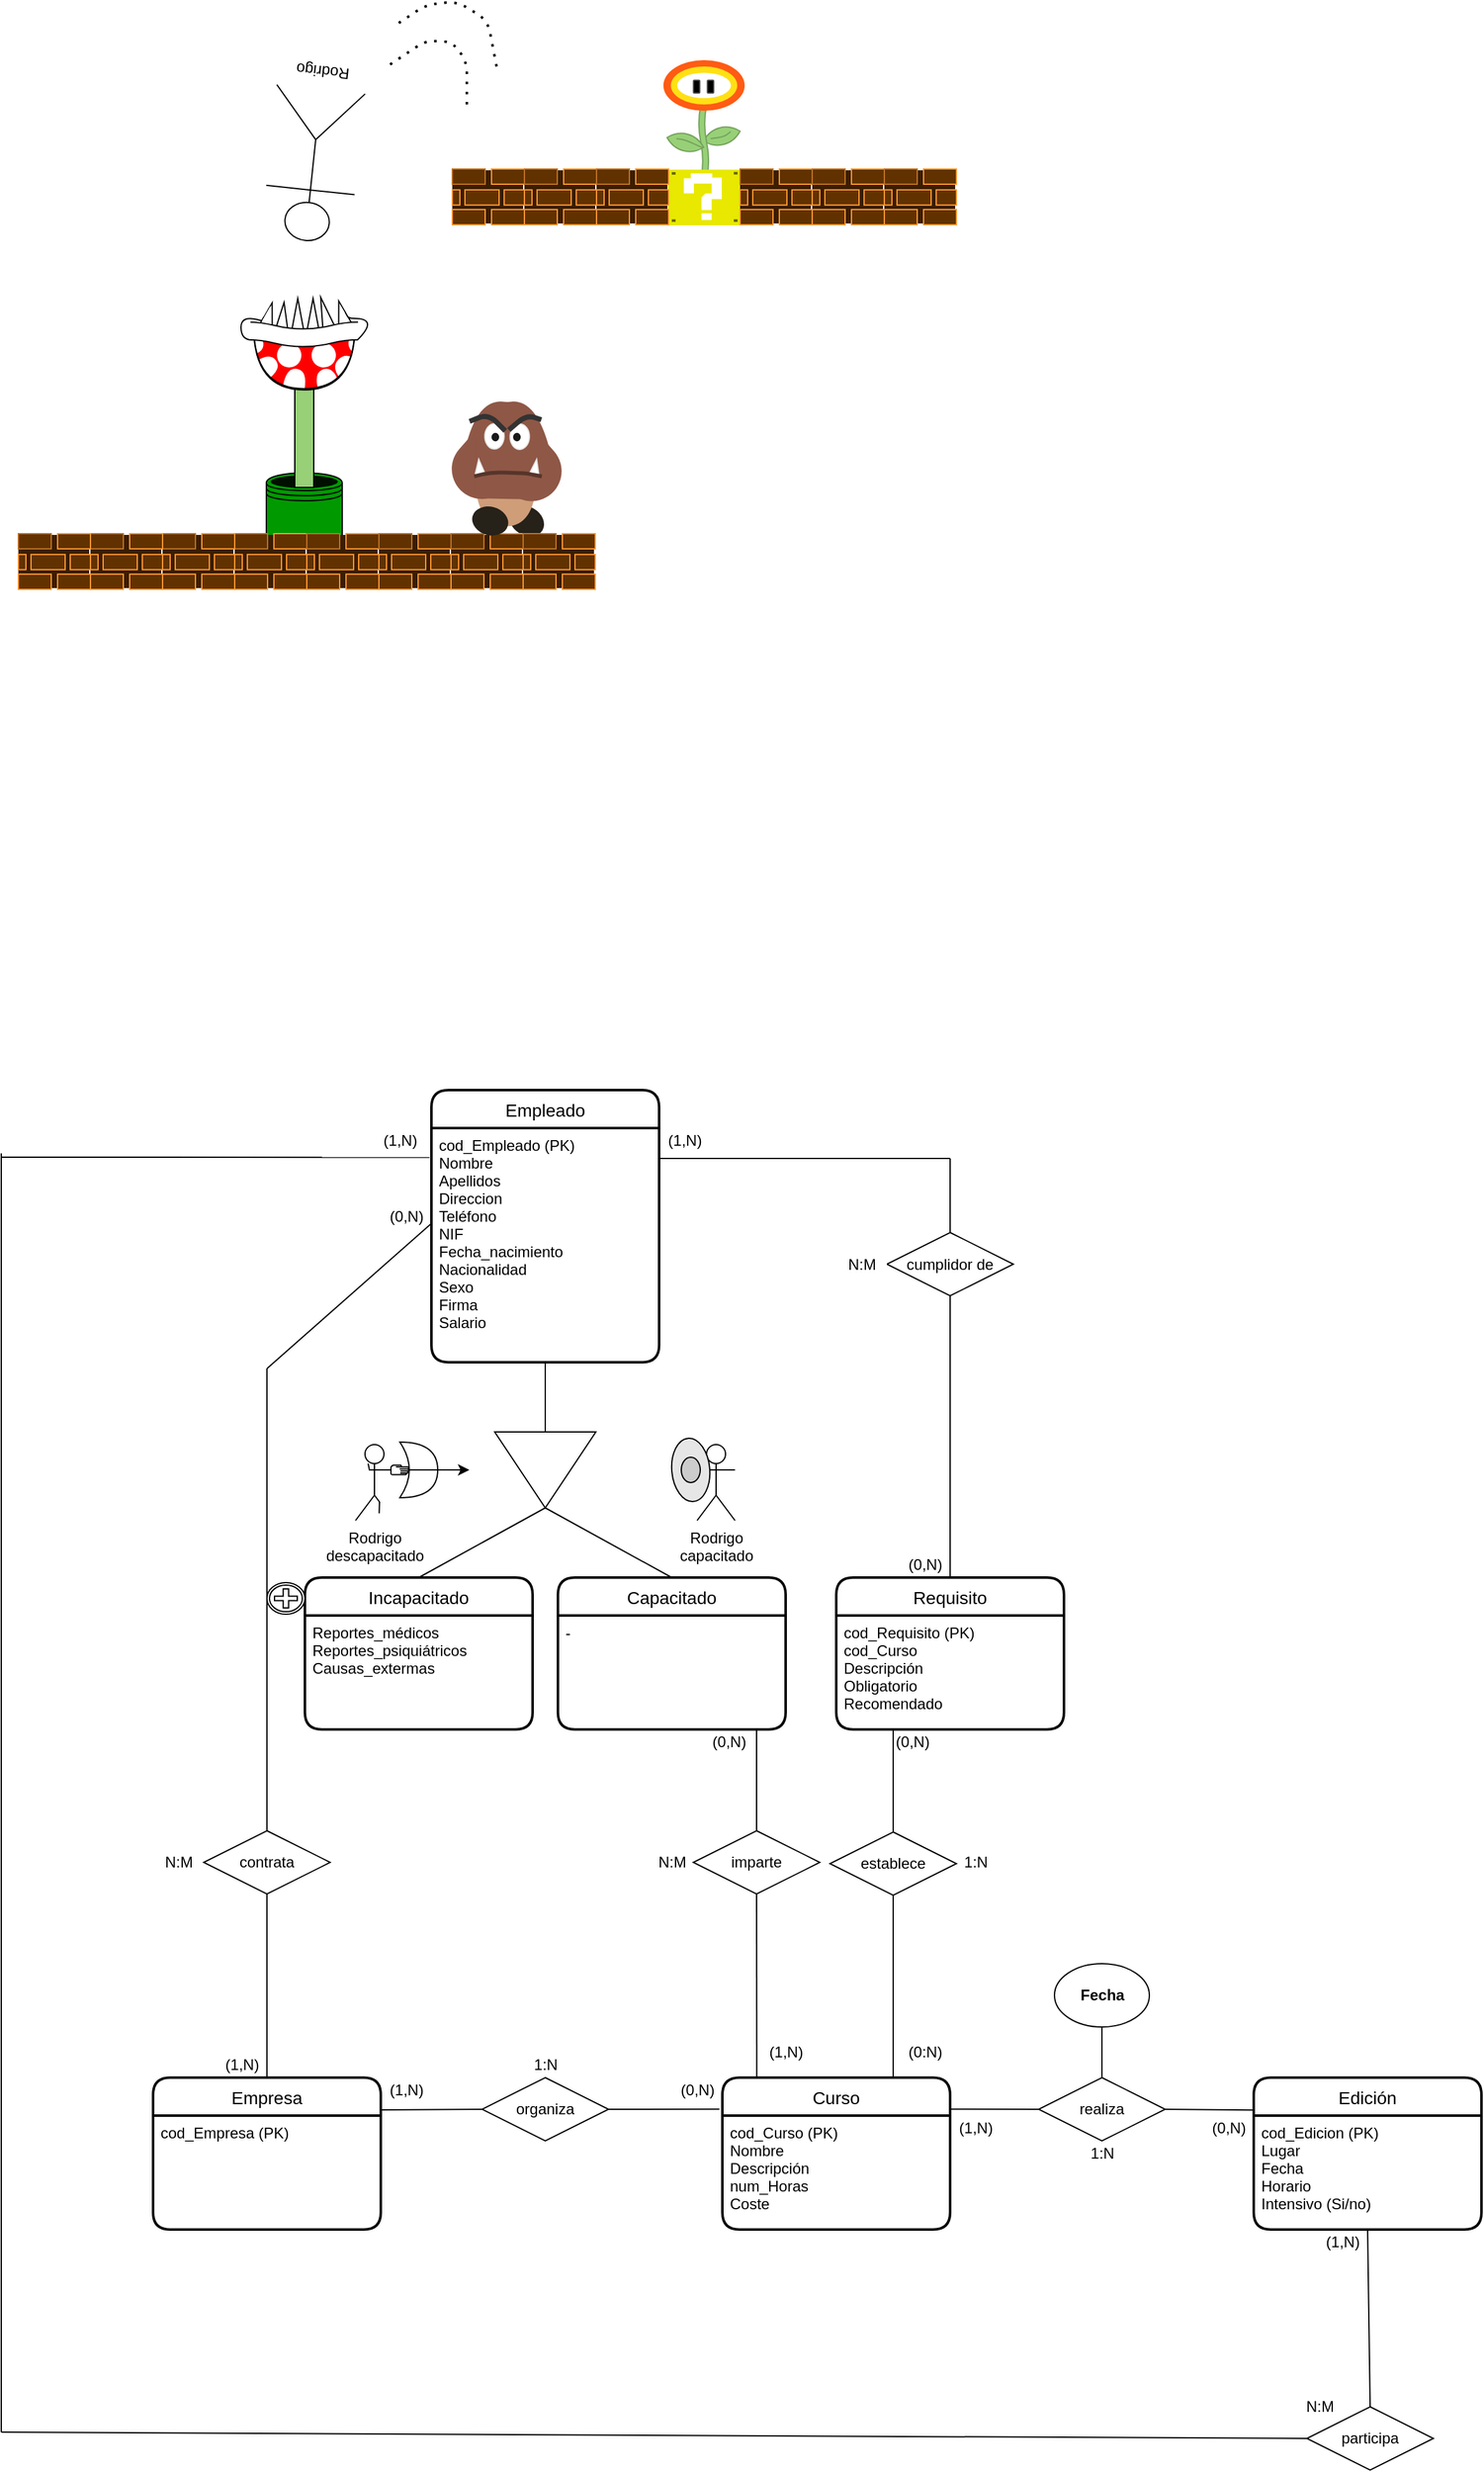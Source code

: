 <mxfile version="23.0.2" type="device">
  <diagram id="J_HNwD6cj26pRmCR0jRa" name="Página-1">
    <mxGraphModel dx="3212" dy="3878" grid="1" gridSize="10" guides="1" tooltips="1" connect="1" arrows="1" fold="1" page="1" pageScale="1" pageWidth="827" pageHeight="1169" math="0" shadow="0">
      <root>
        <mxCell id="0" />
        <mxCell id="1" parent="0" />
        <mxCell id="k22lOryHHmgSbOlUSeE7-233" value="" style="ellipse;whiteSpace=wrap;html=1;strokeColor=none;fillColor=#262119;rotation=30;" parent="1" vertex="1">
          <mxGeometry x="-149.093" y="-1120.717" width="28.887" height="22.428" as="geometry" />
        </mxCell>
        <mxCell id="k22lOryHHmgSbOlUSeE7-196" value="" style="whiteSpace=wrap;html=1;shape=mxgraph.basic.pointed_oval;strokeColor=#74A15C;fillColor=#97D077;rotation=-105;" parent="1" vertex="1">
          <mxGeometry x="10.5" y="-1428.5" width="18" height="30" as="geometry" />
        </mxCell>
        <mxCell id="k22lOryHHmgSbOlUSeE7-195" value="" style="shape=tape;whiteSpace=wrap;html=1;strokeColor=#74A15C;fillColor=#97D077;rotation=90;size=0.42;" parent="1" vertex="1">
          <mxGeometry x="-24.26" y="-1412.5" width="59" height="8" as="geometry" />
        </mxCell>
        <mxCell id="k22lOryHHmgSbOlUSeE7-191" value="" style="ellipse;whiteSpace=wrap;html=1;strokeColor=none;fillColor=#FF5B14;" parent="1" vertex="1">
          <mxGeometry x="-26.63" y="-1473.5" width="64.25" height="40" as="geometry" />
        </mxCell>
        <mxCell id="k22lOryHHmgSbOlUSeE7-173" value="" style="rounded=0;whiteSpace=wrap;html=1;strokeColor=#E8E800;fillColor=#E8E800;" parent="1" vertex="1">
          <mxGeometry x="-22.5" y="-1386.5" width="56" height="43" as="geometry" />
        </mxCell>
        <mxCell id="i49qwFXdwWi4mfqq8toA-18" value="" style="shape=datastore;whiteSpace=wrap;html=1;strokeColor=#000000;fillColor=#009900;rotation=0;" parent="1" vertex="1">
          <mxGeometry x="-340.5" y="-1147.5" width="60" height="60" as="geometry" />
        </mxCell>
        <mxCell id="k22lOryHHmgSbOlUSeE7-44" value="" style="rounded=0;whiteSpace=wrap;html=1;strokeColor=none;fillColor=#3B1D00;" parent="1" vertex="1">
          <mxGeometry x="-365.5" y="-1098.5" width="56" height="42" as="geometry" />
        </mxCell>
        <mxCell id="k22lOryHHmgSbOlUSeE7-30" value="" style="ellipse;whiteSpace=wrap;html=1;fillColor=#000F00;strokeColor=none;" parent="1" vertex="1">
          <mxGeometry x="-337" y="-1145.5" width="53" height="10" as="geometry" />
        </mxCell>
        <mxCell id="i49qwFXdwWi4mfqq8toA-33" value="" style="triangle;whiteSpace=wrap;html=1;strokeColor=#000000;fillColor=#FFFFFF;rotation=-105;" parent="1" vertex="1">
          <mxGeometry x="-310.5" y="-1276.05" width="35" height="13.55" as="geometry" />
        </mxCell>
        <mxCell id="i49qwFXdwWi4mfqq8toA-32" value="" style="triangle;whiteSpace=wrap;html=1;strokeColor=#000000;fillColor=#FFFFFF;rotation=-90;" parent="1" vertex="1">
          <mxGeometry x="-321.6" y="-1273.99" width="36.1" height="13.55" as="geometry" />
        </mxCell>
        <mxCell id="i49qwFXdwWi4mfqq8toA-28" value="" style="triangle;whiteSpace=wrap;html=1;strokeColor=#000000;fillColor=#FFFFFF;rotation=-85;" parent="1" vertex="1">
          <mxGeometry x="-342.78" y="-1273.99" width="30" height="13.55" as="geometry" />
        </mxCell>
        <mxCell id="i49qwFXdwWi4mfqq8toA-29" value="" style="triangle;whiteSpace=wrap;html=1;strokeColor=#000000;fillColor=#FFFFFF;rotation=-90;" parent="1" vertex="1">
          <mxGeometry x="-333.7" y="-1273.99" width="36.1" height="13.55" as="geometry" />
        </mxCell>
        <mxCell id="i49qwFXdwWi4mfqq8toA-31" value="" style="triangle;whiteSpace=wrap;html=1;strokeColor=#000000;fillColor=#FFFFFF;rotation=-105;" parent="1" vertex="1">
          <mxGeometry x="-292.5" y="-1278.05" width="25" height="13.55" as="geometry" />
        </mxCell>
        <mxCell id="7-Smgg52Uy-sA67y1xf7-2" value="Curso" style="swimlane;childLayout=stackLayout;horizontal=1;startSize=30;horizontalStack=0;rounded=1;fontSize=14;fontStyle=0;strokeWidth=2;resizeParent=0;resizeLast=1;shadow=0;dashed=0;align=center;" parent="1" vertex="1">
          <mxGeometry x="20" y="120" width="180" height="120" as="geometry" />
        </mxCell>
        <mxCell id="7-Smgg52Uy-sA67y1xf7-3" value="cod_Curso (PK)&#xa;Nombre&#xa;Descripción&#xa;num_Horas&#xa;Coste" style="align=left;strokeColor=none;fillColor=none;spacingLeft=4;fontSize=12;verticalAlign=top;resizable=0;rotatable=0;part=1;" parent="7-Smgg52Uy-sA67y1xf7-2" vertex="1">
          <mxGeometry y="30" width="180" height="90" as="geometry" />
        </mxCell>
        <mxCell id="7-Smgg52Uy-sA67y1xf7-4" value="realiza" style="rhombus;whiteSpace=wrap;html=1;" parent="1" vertex="1">
          <mxGeometry x="270" y="120" width="100" height="50" as="geometry" />
        </mxCell>
        <mxCell id="7-Smgg52Uy-sA67y1xf7-22" value="" style="endArrow=none;html=1;exitX=0;exitY=0.5;exitDx=0;exitDy=0;entryX=1.003;entryY=0.207;entryDx=0;entryDy=0;entryPerimeter=0;" parent="1" source="7-Smgg52Uy-sA67y1xf7-4" target="7-Smgg52Uy-sA67y1xf7-2" edge="1">
          <mxGeometry width="50" height="50" relative="1" as="geometry">
            <mxPoint x="120" y="390" as="sourcePoint" />
            <mxPoint x="220" y="145" as="targetPoint" />
          </mxGeometry>
        </mxCell>
        <mxCell id="7-Smgg52Uy-sA67y1xf7-23" value="" style="endArrow=none;html=1;exitX=1;exitY=0.5;exitDx=0;exitDy=0;entryX=-0.002;entryY=0.214;entryDx=0;entryDy=0;entryPerimeter=0;" parent="1" source="7-Smgg52Uy-sA67y1xf7-4" target="7-Smgg52Uy-sA67y1xf7-42" edge="1">
          <mxGeometry width="50" height="50" relative="1" as="geometry">
            <mxPoint x="374" y="155" as="sourcePoint" />
            <mxPoint x="420" y="145" as="targetPoint" />
          </mxGeometry>
        </mxCell>
        <mxCell id="7-Smgg52Uy-sA67y1xf7-37" value="organiza" style="rhombus;whiteSpace=wrap;html=1;" parent="1" vertex="1">
          <mxGeometry x="-170" y="120" width="100" height="50" as="geometry" />
        </mxCell>
        <mxCell id="7-Smgg52Uy-sA67y1xf7-38" value="Empresa" style="swimlane;childLayout=stackLayout;horizontal=1;startSize=30;horizontalStack=0;rounded=1;fontSize=14;fontStyle=0;strokeWidth=2;resizeParent=0;resizeLast=1;shadow=0;dashed=0;align=center;" parent="1" vertex="1">
          <mxGeometry x="-430" y="120" width="180" height="120" as="geometry" />
        </mxCell>
        <mxCell id="7-Smgg52Uy-sA67y1xf7-39" value="cod_Empresa (PK)" style="align=left;strokeColor=none;fillColor=none;spacingLeft=4;fontSize=12;verticalAlign=top;resizable=0;rotatable=0;part=1;" parent="7-Smgg52Uy-sA67y1xf7-38" vertex="1">
          <mxGeometry y="30" width="180" height="90" as="geometry" />
        </mxCell>
        <mxCell id="7-Smgg52Uy-sA67y1xf7-40" value="Requisito" style="swimlane;childLayout=stackLayout;horizontal=1;startSize=30;horizontalStack=0;rounded=1;fontSize=14;fontStyle=0;strokeWidth=2;resizeParent=0;resizeLast=1;shadow=0;dashed=0;align=center;" parent="1" vertex="1">
          <mxGeometry x="110" y="-275" width="180" height="120" as="geometry" />
        </mxCell>
        <mxCell id="7-Smgg52Uy-sA67y1xf7-41" value="cod_Requisito (PK)&#xa;cod_Curso&#xa;Descripción&#xa;Obligatorio&#xa;Recomendado" style="align=left;strokeColor=none;fillColor=none;spacingLeft=4;fontSize=12;verticalAlign=top;resizable=0;rotatable=0;part=1;" parent="7-Smgg52Uy-sA67y1xf7-40" vertex="1">
          <mxGeometry y="30" width="180" height="90" as="geometry" />
        </mxCell>
        <mxCell id="7-Smgg52Uy-sA67y1xf7-42" value="Edición" style="swimlane;childLayout=stackLayout;horizontal=1;startSize=30;horizontalStack=0;rounded=1;fontSize=14;fontStyle=0;strokeWidth=2;resizeParent=0;resizeLast=1;shadow=0;dashed=0;align=center;" parent="1" vertex="1">
          <mxGeometry x="440" y="120" width="180" height="120" as="geometry" />
        </mxCell>
        <mxCell id="7-Smgg52Uy-sA67y1xf7-43" value="cod_Edicion (PK)&#xa;Lugar&#xa;Fecha&#xa;Horario&#xa;Intensivo (Si/no)&#xa;" style="align=left;strokeColor=none;fillColor=none;spacingLeft=4;fontSize=12;verticalAlign=top;resizable=0;rotatable=0;part=1;fontColor=default;" parent="7-Smgg52Uy-sA67y1xf7-42" vertex="1">
          <mxGeometry y="30" width="180" height="90" as="geometry" />
        </mxCell>
        <mxCell id="7-Smgg52Uy-sA67y1xf7-44" value="imparte" style="rhombus;whiteSpace=wrap;html=1;" parent="1" vertex="1">
          <mxGeometry x="-3" y="-75" width="100" height="50" as="geometry" />
        </mxCell>
        <mxCell id="7-Smgg52Uy-sA67y1xf7-45" value="Empleado" style="swimlane;childLayout=stackLayout;horizontal=1;startSize=30;horizontalStack=0;rounded=1;fontSize=14;fontStyle=0;strokeWidth=2;resizeParent=0;resizeLast=1;shadow=0;dashed=0;align=center;" parent="1" vertex="1">
          <mxGeometry x="-210" y="-660" width="180" height="215" as="geometry" />
        </mxCell>
        <mxCell id="7-Smgg52Uy-sA67y1xf7-46" value="cod_Empleado (PK)&#xa;Nombre&#xa;Apellidos&#xa;Direccion&#xa;Teléfono&#xa;NIF&#xa;Fecha_nacimiento&#xa;Nacionalidad&#xa;Sexo&#xa;Firma&#xa;Salario&#xa;" style="align=left;strokeColor=none;fillColor=none;spacingLeft=4;fontSize=12;verticalAlign=top;resizable=0;rotatable=0;part=1;" parent="7-Smgg52Uy-sA67y1xf7-45" vertex="1">
          <mxGeometry y="30" width="180" height="185" as="geometry" />
        </mxCell>
        <mxCell id="7-Smgg52Uy-sA67y1xf7-51" value="contrata" style="rhombus;whiteSpace=wrap;html=1;" parent="1" vertex="1">
          <mxGeometry x="-390" y="-75" width="100" height="50" as="geometry" />
        </mxCell>
        <mxCell id="7-Smgg52Uy-sA67y1xf7-52" value="establece" style="rhombus;whiteSpace=wrap;html=1;" parent="1" vertex="1">
          <mxGeometry x="105" y="-74" width="100" height="50" as="geometry" />
        </mxCell>
        <mxCell id="7-Smgg52Uy-sA67y1xf7-53" value="participa" style="rhombus;whiteSpace=wrap;html=1;" parent="1" vertex="1">
          <mxGeometry x="482" y="380" width="100" height="50" as="geometry" />
        </mxCell>
        <mxCell id="7-Smgg52Uy-sA67y1xf7-57" value="cumplidor de" style="rhombus;whiteSpace=wrap;html=1;" parent="1" vertex="1">
          <mxGeometry x="150" y="-547.5" width="100" height="50" as="geometry" />
        </mxCell>
        <mxCell id="7-Smgg52Uy-sA67y1xf7-59" value="" style="endArrow=none;html=1;exitX=0.5;exitY=0;exitDx=0;exitDy=0;entryX=0.5;entryY=1;entryDx=0;entryDy=0;" parent="1" source="7-Smgg52Uy-sA67y1xf7-4" target="7-Smgg52Uy-sA67y1xf7-60" edge="1">
          <mxGeometry width="50" height="50" relative="1" as="geometry">
            <mxPoint x="295" y="80" as="sourcePoint" />
            <mxPoint x="345" y="70" as="targetPoint" />
          </mxGeometry>
        </mxCell>
        <mxCell id="7-Smgg52Uy-sA67y1xf7-60" value="&lt;span style=&quot;text-align: left&quot;&gt;&lt;b&gt;Fecha&lt;/b&gt;&lt;/span&gt;" style="ellipse;whiteSpace=wrap;html=1;" parent="1" vertex="1">
          <mxGeometry x="282.5" y="30" width="75" height="50" as="geometry" />
        </mxCell>
        <mxCell id="7-Smgg52Uy-sA67y1xf7-62" value="" style="triangle;whiteSpace=wrap;html=1;rotation=90;" parent="1" vertex="1">
          <mxGeometry x="-150" y="-400" width="60" height="80" as="geometry" />
        </mxCell>
        <mxCell id="7-Smgg52Uy-sA67y1xf7-63" value="Incapacitado" style="swimlane;childLayout=stackLayout;horizontal=1;startSize=30;horizontalStack=0;rounded=1;fontSize=14;fontStyle=0;strokeWidth=2;resizeParent=0;resizeLast=1;shadow=0;dashed=0;align=center;" parent="1" vertex="1">
          <mxGeometry x="-310" y="-275" width="180" height="120" as="geometry" />
        </mxCell>
        <mxCell id="7-Smgg52Uy-sA67y1xf7-64" value="Reportes_médicos&#xa;Reportes_psiquiátricos&#xa;Causas_extermas" style="align=left;strokeColor=none;fillColor=none;spacingLeft=4;fontSize=12;verticalAlign=top;resizable=0;rotatable=0;part=1;" parent="7-Smgg52Uy-sA67y1xf7-63" vertex="1">
          <mxGeometry y="30" width="180" height="90" as="geometry" />
        </mxCell>
        <mxCell id="7-Smgg52Uy-sA67y1xf7-65" value="Capacitado" style="swimlane;childLayout=stackLayout;horizontal=1;startSize=30;horizontalStack=0;rounded=1;fontSize=14;fontStyle=0;strokeWidth=2;resizeParent=0;resizeLast=1;shadow=0;dashed=0;align=center;" parent="1" vertex="1">
          <mxGeometry x="-110" y="-275" width="180" height="120" as="geometry" />
        </mxCell>
        <mxCell id="7-Smgg52Uy-sA67y1xf7-66" value="-" style="align=left;strokeColor=none;fillColor=none;spacingLeft=4;fontSize=12;verticalAlign=top;resizable=0;rotatable=0;part=1;" parent="7-Smgg52Uy-sA67y1xf7-65" vertex="1">
          <mxGeometry y="30" width="180" height="90" as="geometry" />
        </mxCell>
        <mxCell id="7-Smgg52Uy-sA67y1xf7-69" value="" style="endArrow=none;html=1;exitX=0.5;exitY=0;exitDx=0;exitDy=0;" parent="1" source="7-Smgg52Uy-sA67y1xf7-44" edge="1">
          <mxGeometry width="50" height="50" relative="1" as="geometry">
            <mxPoint x="140" y="-70" as="sourcePoint" />
            <mxPoint x="47" y="-155" as="targetPoint" />
          </mxGeometry>
        </mxCell>
        <mxCell id="7-Smgg52Uy-sA67y1xf7-70" value="" style="endArrow=none;html=1;entryX=0.5;entryY=1;entryDx=0;entryDy=0;exitX=0.151;exitY=-0.002;exitDx=0;exitDy=0;exitPerimeter=0;" parent="1" source="7-Smgg52Uy-sA67y1xf7-2" target="7-Smgg52Uy-sA67y1xf7-44" edge="1">
          <mxGeometry width="50" height="50" relative="1" as="geometry">
            <mxPoint x="85" y="-52.5" as="sourcePoint" />
            <mxPoint x="35" y="-145" as="targetPoint" />
          </mxGeometry>
        </mxCell>
        <mxCell id="7-Smgg52Uy-sA67y1xf7-71" value="" style="endArrow=none;html=1;exitX=0.5;exitY=1;exitDx=0;exitDy=0;entryX=0.5;entryY=0;entryDx=0;entryDy=0;" parent="1" source="7-Smgg52Uy-sA67y1xf7-51" target="7-Smgg52Uy-sA67y1xf7-38" edge="1">
          <mxGeometry width="50" height="50" relative="1" as="geometry">
            <mxPoint x="95" y="-52.5" as="sourcePoint" />
            <mxPoint x="-410" y="60" as="targetPoint" />
          </mxGeometry>
        </mxCell>
        <mxCell id="7-Smgg52Uy-sA67y1xf7-72" value="" style="endArrow=none;html=1;exitX=0.5;exitY=0;exitDx=0;exitDy=0;" parent="1" source="7-Smgg52Uy-sA67y1xf7-51" edge="1">
          <mxGeometry width="50" height="50" relative="1" as="geometry">
            <mxPoint x="-330" y="-15" as="sourcePoint" />
            <mxPoint x="-340" y="-440" as="targetPoint" />
          </mxGeometry>
        </mxCell>
        <mxCell id="7-Smgg52Uy-sA67y1xf7-73" value="" style="endArrow=none;html=1;entryX=0.999;entryY=0.769;entryDx=0;entryDy=0;entryPerimeter=0;" parent="1" target="7-Smgg52Uy-sA67y1xf7-87" edge="1">
          <mxGeometry width="50" height="50" relative="1" as="geometry">
            <mxPoint x="-340" y="-440" as="sourcePoint" />
            <mxPoint x="-260" y="-460" as="targetPoint" />
          </mxGeometry>
        </mxCell>
        <mxCell id="7-Smgg52Uy-sA67y1xf7-74" value="" style="endArrow=none;html=1;exitX=0.5;exitY=1;exitDx=0;exitDy=0;" parent="1" source="7-Smgg52Uy-sA67y1xf7-46" target="7-Smgg52Uy-sA67y1xf7-62" edge="1">
          <mxGeometry width="50" height="50" relative="1" as="geometry">
            <mxPoint x="-330" y="-430" as="sourcePoint" />
            <mxPoint x="-198.02" y="-546" as="targetPoint" />
          </mxGeometry>
        </mxCell>
        <mxCell id="7-Smgg52Uy-sA67y1xf7-75" value="" style="endArrow=none;html=1;exitX=1;exitY=0.5;exitDx=0;exitDy=0;entryX=0.5;entryY=0;entryDx=0;entryDy=0;" parent="1" source="7-Smgg52Uy-sA67y1xf7-62" target="7-Smgg52Uy-sA67y1xf7-63" edge="1">
          <mxGeometry width="50" height="50" relative="1" as="geometry">
            <mxPoint x="-110" y="-435" as="sourcePoint" />
            <mxPoint x="-110" y="-380" as="targetPoint" />
          </mxGeometry>
        </mxCell>
        <mxCell id="7-Smgg52Uy-sA67y1xf7-76" value="" style="endArrow=none;html=1;exitX=1;exitY=0.5;exitDx=0;exitDy=0;entryX=0.5;entryY=0;entryDx=0;entryDy=0;" parent="1" source="7-Smgg52Uy-sA67y1xf7-62" target="7-Smgg52Uy-sA67y1xf7-65" edge="1">
          <mxGeometry width="50" height="50" relative="1" as="geometry">
            <mxPoint x="-110" y="-320" as="sourcePoint" />
            <mxPoint x="-210" y="-265" as="targetPoint" />
          </mxGeometry>
        </mxCell>
        <mxCell id="7-Smgg52Uy-sA67y1xf7-77" value="" style="endArrow=none;html=1;entryX=0;entryY=0.5;entryDx=0;entryDy=0;exitX=1.002;exitY=0.212;exitDx=0;exitDy=0;exitPerimeter=0;" parent="1" source="7-Smgg52Uy-sA67y1xf7-38" target="7-Smgg52Uy-sA67y1xf7-37" edge="1">
          <mxGeometry width="50" height="50" relative="1" as="geometry">
            <mxPoint x="-240" y="144.71" as="sourcePoint" />
            <mxPoint x="-180" y="144.71" as="targetPoint" />
          </mxGeometry>
        </mxCell>
        <mxCell id="7-Smgg52Uy-sA67y1xf7-78" value="" style="endArrow=none;html=1;entryX=-0.013;entryY=0.207;entryDx=0;entryDy=0;entryPerimeter=0;exitX=1;exitY=0.5;exitDx=0;exitDy=0;" parent="1" source="7-Smgg52Uy-sA67y1xf7-37" target="7-Smgg52Uy-sA67y1xf7-2" edge="1">
          <mxGeometry width="50" height="50" relative="1" as="geometry">
            <mxPoint x="-60" y="144.5" as="sourcePoint" />
            <mxPoint y="144.5" as="targetPoint" />
          </mxGeometry>
        </mxCell>
        <mxCell id="7-Smgg52Uy-sA67y1xf7-79" value="" style="endArrow=none;html=1;exitX=0.5;exitY=0;exitDx=0;exitDy=0;entryX=0.25;entryY=1;entryDx=0;entryDy=0;" parent="1" source="7-Smgg52Uy-sA67y1xf7-52" target="7-Smgg52Uy-sA67y1xf7-40" edge="1">
          <mxGeometry width="50" height="50" relative="1" as="geometry">
            <mxPoint x="431" y="-65.5" as="sourcePoint" />
            <mxPoint x="156" y="-150" as="targetPoint" />
          </mxGeometry>
        </mxCell>
        <mxCell id="7-Smgg52Uy-sA67y1xf7-80" value="" style="endArrow=none;html=1;entryX=0.5;entryY=0;entryDx=0;entryDy=0;exitX=0.5;exitY=1;exitDx=0;exitDy=0;" parent="1" target="7-Smgg52Uy-sA67y1xf7-53" edge="1" source="7-Smgg52Uy-sA67y1xf7-43">
          <mxGeometry width="50" height="50" relative="1" as="geometry">
            <mxPoint x="422" y="405" as="sourcePoint" />
            <mxPoint x="460" y="370" as="targetPoint" />
          </mxGeometry>
        </mxCell>
        <mxCell id="7-Smgg52Uy-sA67y1xf7-81" value="" style="endArrow=none;html=1;exitX=0;exitY=0.5;exitDx=0;exitDy=0;" parent="1" source="7-Smgg52Uy-sA67y1xf7-53" edge="1">
          <mxGeometry width="50" height="50" relative="1" as="geometry">
            <mxPoint x="602" y="390" as="sourcePoint" />
            <mxPoint x="-550" y="400" as="targetPoint" />
          </mxGeometry>
        </mxCell>
        <mxCell id="7-Smgg52Uy-sA67y1xf7-82" value="" style="endArrow=none;html=1;entryX=0.5;entryY=1;entryDx=0;entryDy=0;exitX=0.5;exitY=0;exitDx=0;exitDy=0;" parent="1" source="7-Smgg52Uy-sA67y1xf7-40" target="7-Smgg52Uy-sA67y1xf7-57" edge="1">
          <mxGeometry width="50" height="50" relative="1" as="geometry">
            <mxPoint x="685" y="-62" as="sourcePoint" />
            <mxPoint x="761" y="-65.5" as="targetPoint" />
          </mxGeometry>
        </mxCell>
        <mxCell id="7-Smgg52Uy-sA67y1xf7-83" value="" style="endArrow=none;html=1;entryX=0.998;entryY=0.13;entryDx=0;entryDy=0;entryPerimeter=0;" parent="1" target="7-Smgg52Uy-sA67y1xf7-46" edge="1">
          <mxGeometry width="50" height="50" relative="1" as="geometry">
            <mxPoint x="200" y="-606" as="sourcePoint" />
            <mxPoint x="1036" y="-190" as="targetPoint" />
          </mxGeometry>
        </mxCell>
        <mxCell id="7-Smgg52Uy-sA67y1xf7-85" value="N:M" style="text;html=1;align=center;verticalAlign=middle;resizable=0;points=[];autosize=1;" parent="1" vertex="1">
          <mxGeometry x="-435" y="-65" width="50" height="30" as="geometry" />
        </mxCell>
        <mxCell id="7-Smgg52Uy-sA67y1xf7-86" value="(1,N)" style="text;html=1;align=center;verticalAlign=middle;resizable=0;points=[];autosize=1;" parent="1" vertex="1">
          <mxGeometry x="-380" y="100" width="40" height="20" as="geometry" />
        </mxCell>
        <mxCell id="7-Smgg52Uy-sA67y1xf7-87" value="(0,N)" style="text;html=1;align=center;verticalAlign=middle;resizable=0;points=[];autosize=1;" parent="1" vertex="1">
          <mxGeometry x="-250" y="-570" width="40" height="20" as="geometry" />
        </mxCell>
        <mxCell id="7-Smgg52Uy-sA67y1xf7-88" value="(0,N)" style="text;html=1;align=center;verticalAlign=middle;resizable=0;points=[];autosize=1;" parent="1" vertex="1">
          <mxGeometry x="5" y="-155" width="40" height="20" as="geometry" />
        </mxCell>
        <mxCell id="7-Smgg52Uy-sA67y1xf7-89" value="1:N" style="text;html=1;align=center;verticalAlign=middle;resizable=0;points=[];autosize=1;" parent="1" vertex="1">
          <mxGeometry x="305" y="170" width="30" height="20" as="geometry" />
        </mxCell>
        <mxCell id="7-Smgg52Uy-sA67y1xf7-90" value="(1,N)" style="text;html=1;align=center;verticalAlign=middle;resizable=0;points=[];autosize=1;" parent="1" vertex="1">
          <mxGeometry x="200" y="150" width="40" height="20" as="geometry" />
        </mxCell>
        <mxCell id="7-Smgg52Uy-sA67y1xf7-91" value="(0,N)" style="text;html=1;align=center;verticalAlign=middle;resizable=0;points=[];autosize=1;" parent="1" vertex="1">
          <mxGeometry x="400" y="150" width="40" height="20" as="geometry" />
        </mxCell>
        <mxCell id="7-Smgg52Uy-sA67y1xf7-92" value="N:M" style="text;html=1;align=center;verticalAlign=middle;resizable=0;points=[];autosize=1;" parent="1" vertex="1">
          <mxGeometry x="-40" y="-60" width="40" height="20" as="geometry" />
        </mxCell>
        <mxCell id="7-Smgg52Uy-sA67y1xf7-93" value="(1,N)" style="text;html=1;align=center;verticalAlign=middle;resizable=0;points=[];autosize=1;" parent="1" vertex="1">
          <mxGeometry x="50" y="90" width="40" height="20" as="geometry" />
        </mxCell>
        <mxCell id="7-Smgg52Uy-sA67y1xf7-94" value="N:M" style="text;html=1;align=center;verticalAlign=middle;resizable=0;points=[];autosize=1;" parent="1" vertex="1">
          <mxGeometry x="472" y="370" width="40" height="20" as="geometry" />
        </mxCell>
        <mxCell id="7-Smgg52Uy-sA67y1xf7-95" value="(1,N)" style="text;html=1;align=center;verticalAlign=middle;resizable=0;points=[];autosize=1;" parent="1" vertex="1">
          <mxGeometry x="490" y="240" width="40" height="20" as="geometry" />
        </mxCell>
        <mxCell id="7-Smgg52Uy-sA67y1xf7-96" value="(1,N)" style="text;html=1;align=center;verticalAlign=middle;resizable=0;points=[];autosize=1;" parent="1" vertex="1">
          <mxGeometry x="-255" y="-630" width="40" height="20" as="geometry" />
        </mxCell>
        <mxCell id="7-Smgg52Uy-sA67y1xf7-97" value="N:M" style="text;html=1;align=center;verticalAlign=middle;resizable=0;points=[];autosize=1;fillColor=default;" parent="1" vertex="1">
          <mxGeometry x="110" y="-532.5" width="40" height="20" as="geometry" />
        </mxCell>
        <mxCell id="7-Smgg52Uy-sA67y1xf7-98" value="(1,N)" style="text;html=1;align=center;verticalAlign=middle;resizable=0;points=[];autosize=1;" parent="1" vertex="1">
          <mxGeometry x="-30" y="-630.5" width="40" height="20" as="geometry" />
        </mxCell>
        <mxCell id="7-Smgg52Uy-sA67y1xf7-99" value="(0,N)" style="text;html=1;align=center;verticalAlign=middle;resizable=0;points=[];autosize=1;" parent="1" vertex="1">
          <mxGeometry x="150" y="-155" width="40" height="20" as="geometry" />
        </mxCell>
        <mxCell id="7-Smgg52Uy-sA67y1xf7-100" value="1:N" style="text;html=1;align=center;verticalAlign=middle;resizable=0;points=[];autosize=1;" parent="1" vertex="1">
          <mxGeometry x="205" y="-60" width="30" height="20" as="geometry" />
        </mxCell>
        <mxCell id="7-Smgg52Uy-sA67y1xf7-101" value="" style="endArrow=none;html=1;exitX=0.5;exitY=1;exitDx=0;exitDy=0;entryX=0.75;entryY=0;entryDx=0;entryDy=0;" parent="1" source="7-Smgg52Uy-sA67y1xf7-52" target="7-Smgg52Uy-sA67y1xf7-2" edge="1">
          <mxGeometry width="50" height="50" relative="1" as="geometry">
            <mxPoint x="506" y="-55" as="sourcePoint" />
            <mxPoint x="176" y="-190" as="targetPoint" />
          </mxGeometry>
        </mxCell>
        <mxCell id="7-Smgg52Uy-sA67y1xf7-102" value="(0,N)" style="text;html=1;align=center;verticalAlign=middle;resizable=0;points=[];autosize=1;" parent="1" vertex="1">
          <mxGeometry x="160" y="-295" width="40" height="20" as="geometry" />
        </mxCell>
        <mxCell id="7-Smgg52Uy-sA67y1xf7-103" value="(0:N)" style="text;html=1;align=center;verticalAlign=middle;resizable=0;points=[];autosize=1;" parent="1" vertex="1">
          <mxGeometry x="160" y="90" width="40" height="20" as="geometry" />
        </mxCell>
        <mxCell id="7-Smgg52Uy-sA67y1xf7-104" value="(1,N)" style="text;html=1;align=center;verticalAlign=middle;resizable=0;points=[];autosize=1;" parent="1" vertex="1">
          <mxGeometry x="-250" y="120" width="40" height="20" as="geometry" />
        </mxCell>
        <mxCell id="7-Smgg52Uy-sA67y1xf7-105" value="1:N" style="text;html=1;align=center;verticalAlign=middle;resizable=0;points=[];autosize=1;" parent="1" vertex="1">
          <mxGeometry x="-135" y="100" width="30" height="20" as="geometry" />
        </mxCell>
        <mxCell id="7-Smgg52Uy-sA67y1xf7-106" value="(0,N)" style="text;html=1;align=center;verticalAlign=middle;resizable=0;points=[];autosize=1;" parent="1" vertex="1">
          <mxGeometry x="-20" y="120" width="40" height="20" as="geometry" />
        </mxCell>
        <mxCell id="i49qwFXdwWi4mfqq8toA-2" value="Rodrigo" style="shape=umlActor;verticalLabelPosition=bottom;verticalAlign=top;html=1;outlineConnect=0;rotation=-174;" parent="1" vertex="1">
          <mxGeometry x="-338.62" y="-1450.81" width="70.15" height="120" as="geometry" />
        </mxCell>
        <mxCell id="i49qwFXdwWi4mfqq8toA-3" value="Rodrigo&lt;br&gt;capacitado" style="shape=umlActor;verticalLabelPosition=bottom;verticalAlign=top;html=1;outlineConnect=0;" parent="1" vertex="1">
          <mxGeometry y="-380" width="30" height="60" as="geometry" />
        </mxCell>
        <mxCell id="i49qwFXdwWi4mfqq8toA-4" value="Rodrigo&lt;br&gt;descapacitado" style="shape=umlActor;verticalLabelPosition=bottom;verticalAlign=top;html=1;outlineConnect=0;" parent="1" vertex="1">
          <mxGeometry x="-270" y="-380" width="30" height="60" as="geometry" />
        </mxCell>
        <mxCell id="i49qwFXdwWi4mfqq8toA-5" value="" style="whiteSpace=wrap;html=1;aspect=fixed;strokeColor=#FFFFFF;" parent="1" vertex="1">
          <mxGeometry x="-250" y="-349" width="30" height="30" as="geometry" />
        </mxCell>
        <mxCell id="i49qwFXdwWi4mfqq8toA-6" value="" style="endArrow=none;html=1;exitX=-0.043;exitY=0.777;exitDx=0;exitDy=0;exitPerimeter=0;" parent="1" source="i49qwFXdwWi4mfqq8toA-5" edge="1">
          <mxGeometry width="50" height="50" relative="1" as="geometry">
            <mxPoint x="-228.5" y="-319" as="sourcePoint" />
            <mxPoint x="-251" y="-335" as="targetPoint" />
          </mxGeometry>
        </mxCell>
        <mxCell id="i49qwFXdwWi4mfqq8toA-7" value="" style="whiteSpace=wrap;html=1;aspect=fixed;strokeColor=#FFFFFF;" parent="1" vertex="1">
          <mxGeometry x="-290" y="-365" width="30" height="30" as="geometry" />
        </mxCell>
        <mxCell id="i49qwFXdwWi4mfqq8toA-8" value="" style="endArrow=none;html=1;exitX=1;exitY=0;exitDx=0;exitDy=0;" parent="1" source="i49qwFXdwWi4mfqq8toA-7" edge="1">
          <mxGeometry width="50" height="50" relative="1" as="geometry">
            <mxPoint x="-309" y="-310" as="sourcePoint" />
            <mxPoint x="-259" y="-360" as="targetPoint" />
          </mxGeometry>
        </mxCell>
        <mxCell id="i49qwFXdwWi4mfqq8toA-9" value="" style="endArrow=classic;html=1;" parent="1" edge="1">
          <mxGeometry width="50" height="50" relative="1" as="geometry">
            <mxPoint x="-230" y="-360" as="sourcePoint" />
            <mxPoint x="-180" y="-360" as="targetPoint" />
          </mxGeometry>
        </mxCell>
        <mxCell id="i49qwFXdwWi4mfqq8toA-10" value="" style="shape=xor;whiteSpace=wrap;html=1;strokeColor=#000000;fillColor=none;" parent="1" vertex="1">
          <mxGeometry x="-235" y="-382" width="30" height="44" as="geometry" />
        </mxCell>
        <mxCell id="i49qwFXdwWi4mfqq8toA-11" value="" style="ellipse;whiteSpace=wrap;html=1;strokeColor=#000000;fillColor=#E6E6E6;rotation=-95;" parent="1" vertex="1">
          <mxGeometry x="-30" y="-375" width="50" height="30" as="geometry" />
        </mxCell>
        <mxCell id="i49qwFXdwWi4mfqq8toA-12" value="" style="ellipse;whiteSpace=wrap;html=1;strokeColor=#000000;fillColor=#CCCCCC;rotation=-90;" parent="1" vertex="1">
          <mxGeometry x="-15" y="-367.5" width="20" height="15" as="geometry" />
        </mxCell>
        <mxCell id="i49qwFXdwWi4mfqq8toA-17" value="" style="shape=mxgraph.bpmn.manual_task;html=1;outlineConnect=0;strokeColor=#000000;fillColor=#FFFFFF;" parent="1" vertex="1">
          <mxGeometry x="-242" y="-363.75" width="14" height="7.5" as="geometry" />
        </mxCell>
        <mxCell id="i49qwFXdwWi4mfqq8toA-20" value="" style="shape=mxgraph.bpmn.shape;html=1;verticalLabelPosition=bottom;labelBackgroundColor=#ffffff;verticalAlign=top;align=center;perimeter=ellipsePerimeter;outlineConnect=0;outline=boundInt;symbol=parallelMultiple;strokeColor=#000000;fillColor=#FFFFFF;" parent="1" vertex="1">
          <mxGeometry x="-340" y="-271" width="30" height="25" as="geometry" />
        </mxCell>
        <mxCell id="i49qwFXdwWi4mfqq8toA-21" value="" style="rounded=0;whiteSpace=wrap;html=1;strokeColor=#000000;fillColor=#97D077;rotation=-90;" parent="1" vertex="1">
          <mxGeometry x="-350.5" y="-1183.5" width="80" height="15" as="geometry" />
        </mxCell>
        <mxCell id="i49qwFXdwWi4mfqq8toA-22" value="" style="shape=xor;whiteSpace=wrap;html=1;strokeColor=#000000;fillColor=#FF0000;rotation=90;" parent="1" vertex="1">
          <mxGeometry x="-335.5" y="-1278.5" width="50" height="80" as="geometry" />
        </mxCell>
        <mxCell id="k22lOryHHmgSbOlUSeE7-1" value="" style="shape=or;whiteSpace=wrap;html=1;strokeColor=none;rotation=-80;" parent="1" vertex="1">
          <mxGeometry x="-325.11" y="-1230.73" width="15.22" height="17.23" as="geometry" />
        </mxCell>
        <mxCell id="k22lOryHHmgSbOlUSeE7-2" value="" style="shape=or;whiteSpace=wrap;html=1;strokeColor=none;rotation=-35;" parent="1" vertex="1">
          <mxGeometry x="-346.71" y="-1240.5" width="15.22" height="17.23" as="geometry" />
        </mxCell>
        <mxCell id="k22lOryHHmgSbOlUSeE7-3" value="" style="shape=or;whiteSpace=wrap;html=1;strokeColor=none;rotation=-6;" parent="1" vertex="1">
          <mxGeometry x="-358" y="-1257.73" width="15.22" height="17.23" as="geometry" />
        </mxCell>
        <mxCell id="k22lOryHHmgSbOlUSeE7-4" value="" style="shape=or;whiteSpace=wrap;html=1;strokeColor=none;rotation=-107;" parent="1" vertex="1">
          <mxGeometry x="-300.72" y="-1230.73" width="15.22" height="17.23" as="geometry" />
        </mxCell>
        <mxCell id="k22lOryHHmgSbOlUSeE7-5" value="" style="shape=or;whiteSpace=wrap;html=1;strokeColor=none;rotation=-170;" parent="1" vertex="1">
          <mxGeometry x="-275.5" y="-1260.44" width="15" height="20" as="geometry" />
        </mxCell>
        <mxCell id="k22lOryHHmgSbOlUSeE7-6" value="" style="ellipse;whiteSpace=wrap;html=1;aspect=fixed;fillColor=#FFFFFF;strokeColor=none;" parent="1" vertex="1">
          <mxGeometry x="-304.73" y="-1249.96" width="19.23" height="19.23" as="geometry" />
        </mxCell>
        <mxCell id="k22lOryHHmgSbOlUSeE7-7" value="" style="ellipse;whiteSpace=wrap;html=1;aspect=fixed;fillColor=#FFFFFF;strokeColor=none;" parent="1" vertex="1">
          <mxGeometry x="-332.01" y="-1249.96" width="19.23" height="19.23" as="geometry" />
        </mxCell>
        <mxCell id="k22lOryHHmgSbOlUSeE7-8" value="" style="shape=or;whiteSpace=wrap;html=1;strokeColor=none;rotation=-135;" parent="1" vertex="1">
          <mxGeometry x="-285.5" y="-1241.89" width="15" height="20" as="geometry" />
        </mxCell>
        <mxCell id="k22lOryHHmgSbOlUSeE7-9" value="" style="shape=xor;whiteSpace=wrap;html=1;strokeColor=#000000;fillColor=none;rotation=90;" parent="1" vertex="1">
          <mxGeometry x="-335.5" y="-1279.05" width="50" height="80" as="geometry" />
        </mxCell>
        <mxCell id="k22lOryHHmgSbOlUSeE7-10" value="" style="shape=xor;whiteSpace=wrap;html=1;strokeColor=#000000;fillColor=none;rotation=90;" parent="1" vertex="1">
          <mxGeometry x="-335.5" y="-1278.05" width="50" height="80" as="geometry" />
        </mxCell>
        <mxCell id="i49qwFXdwWi4mfqq8toA-24" value="" style="triangle;whiteSpace=wrap;html=1;strokeColor=#000000;fillColor=#FFFFFF;rotation=-75;" parent="1" vertex="1">
          <mxGeometry x="-351.6" y="-1276.68" width="25" height="13.55" as="geometry" />
        </mxCell>
        <mxCell id="k22lOryHHmgSbOlUSeE7-12" value="" style="verticalLabelPosition=bottom;verticalAlign=top;html=1;shape=mxgraph.basic.wave2;dy=0.3;fillColor=#FFFFFF;" parent="1" vertex="1">
          <mxGeometry x="-378" y="-1266.89" width="133" height="20" as="geometry" />
        </mxCell>
        <mxCell id="k22lOryHHmgSbOlUSeE7-14" value="" style="verticalLabelPosition=bottom;verticalAlign=top;html=1;shape=mxgraph.basic.rect;fillColor2=none;strokeWidth=1;size=20;indent=5;fillColor=#FFFFFF;strokeColor=none;" parent="1" vertex="1">
          <mxGeometry x="-398" y="-1302.89" width="45" height="60" as="geometry" />
        </mxCell>
        <mxCell id="k22lOryHHmgSbOlUSeE7-17" value="" style="curved=1;endArrow=classic;html=1;exitX=1.026;exitY=0.84;exitDx=0;exitDy=0;exitPerimeter=0;" parent="1" source="k22lOryHHmgSbOlUSeE7-14" edge="1">
          <mxGeometry width="50" height="50" relative="1" as="geometry">
            <mxPoint x="-430.5" y="-1213.5" as="sourcePoint" />
            <mxPoint x="-351.5" y="-1313.5" as="targetPoint" />
            <Array as="points">
              <mxPoint x="-360.5" y="-1252.5" />
              <mxPoint x="-360.5" y="-1272.5" />
              <mxPoint x="-330.5" y="-1263.5" />
            </Array>
          </mxGeometry>
        </mxCell>
        <mxCell id="k22lOryHHmgSbOlUSeE7-21" value="" style="verticalLabelPosition=bottom;verticalAlign=top;html=1;shape=mxgraph.basic.rect;fillColor2=none;strokeWidth=1;size=20;indent=5;fillColor=#FFFFFF;strokeColor=none;rotation=30;" parent="1" vertex="1">
          <mxGeometry x="-371.71" y="-1330.81" width="45" height="52" as="geometry" />
        </mxCell>
        <mxCell id="k22lOryHHmgSbOlUSeE7-22" value="" style="triangle;whiteSpace=wrap;html=1;fillColor=#FFFFFF;rotation=-75;strokeColor=none;" parent="1" vertex="1">
          <mxGeometry x="-345.66" y="-1276.05" width="13.12" height="6.77" as="geometry" />
        </mxCell>
        <mxCell id="k22lOryHHmgSbOlUSeE7-15" value="" style="verticalLabelPosition=bottom;verticalAlign=top;html=1;shape=mxgraph.basic.rect;fillColor2=none;strokeWidth=1;size=20;indent=5;fillColor=#FFFFFF;strokeColor=none;" parent="1" vertex="1">
          <mxGeometry x="-268" y="-1301.89" width="45" height="60" as="geometry" />
        </mxCell>
        <mxCell id="k22lOryHHmgSbOlUSeE7-27" value="" style="curved=1;endArrow=classic;html=1;exitX=-0.004;exitY=0.819;exitDx=0;exitDy=0;exitPerimeter=0;" parent="1" source="k22lOryHHmgSbOlUSeE7-15" edge="1">
          <mxGeometry width="50" height="50" relative="1" as="geometry">
            <mxPoint x="-251.83" y="-1249.99" as="sourcePoint" />
            <mxPoint x="-251.5" y="-1311" as="targetPoint" />
            <Array as="points">
              <mxPoint x="-251.5" y="-1269.5" />
              <mxPoint x="-290.5" y="-1269.5" />
            </Array>
          </mxGeometry>
        </mxCell>
        <mxCell id="k22lOryHHmgSbOlUSeE7-28" value="" style="verticalLabelPosition=bottom;verticalAlign=top;html=1;shape=mxgraph.basic.rect;fillColor2=none;strokeWidth=1;size=20;indent=5;fillColor=#FFFFFF;strokeColor=none;rotation=-30;" parent="1" vertex="1">
          <mxGeometry x="-293.5" y="-1338.05" width="45" height="60" as="geometry" />
        </mxCell>
        <mxCell id="k22lOryHHmgSbOlUSeE7-29" value="" style="triangle;whiteSpace=wrap;html=1;fillColor=#FFFFFF;rotation=-105;strokeColor=none;" parent="1" vertex="1">
          <mxGeometry x="-286.56" y="-1276.68" width="13.12" height="6.77" as="geometry" />
        </mxCell>
        <mxCell id="k22lOryHHmgSbOlUSeE7-36" value="" style="rounded=0;whiteSpace=wrap;html=1;strokeColor=#BF7326;fillColor=#613200;" parent="1" vertex="1">
          <mxGeometry x="-365.5" y="-1099.5" width="26" height="12" as="geometry" />
        </mxCell>
        <mxCell id="k22lOryHHmgSbOlUSeE7-37" value="" style="rounded=0;whiteSpace=wrap;html=1;strokeColor=#FF9933;fillColor=#613200;" parent="1" vertex="1">
          <mxGeometry x="-334.5" y="-1099.5" width="26" height="12" as="geometry" />
        </mxCell>
        <mxCell id="k22lOryHHmgSbOlUSeE7-38" value="" style="rounded=0;whiteSpace=wrap;html=1;strokeColor=#FF9933;fillColor=#613200;" parent="1" vertex="1">
          <mxGeometry x="-365.5" y="-1083.05" width="6" height="12" as="geometry" />
        </mxCell>
        <mxCell id="k22lOryHHmgSbOlUSeE7-39" value="" style="rounded=0;whiteSpace=wrap;html=1;strokeColor=#FF9933;fillColor=#613200;" parent="1" vertex="1">
          <mxGeometry x="-355.5" y="-1083.05" width="27" height="12" as="geometry" />
        </mxCell>
        <mxCell id="k22lOryHHmgSbOlUSeE7-41" value="" style="rounded=0;whiteSpace=wrap;html=1;strokeColor=#FF9933;fillColor=#613200;" parent="1" vertex="1">
          <mxGeometry x="-324.5" y="-1083.05" width="16" height="12" as="geometry" />
        </mxCell>
        <mxCell id="k22lOryHHmgSbOlUSeE7-42" value="" style="rounded=0;whiteSpace=wrap;html=1;strokeColor=#FF9933;fillColor=#613200;" parent="1" vertex="1">
          <mxGeometry x="-365.5" y="-1067.5" width="26" height="12" as="geometry" />
        </mxCell>
        <mxCell id="k22lOryHHmgSbOlUSeE7-43" value="" style="rounded=0;whiteSpace=wrap;html=1;strokeColor=#FF9933;fillColor=#613200;" parent="1" vertex="1">
          <mxGeometry x="-334.5" y="-1067.5" width="26" height="12" as="geometry" />
        </mxCell>
        <mxCell id="k22lOryHHmgSbOlUSeE7-45" value="" style="rounded=0;whiteSpace=wrap;html=1;strokeColor=none;fillColor=#3B1D00;" parent="1" vertex="1">
          <mxGeometry x="-308.5" y="-1098.5" width="56" height="42" as="geometry" />
        </mxCell>
        <mxCell id="k22lOryHHmgSbOlUSeE7-46" value="" style="rounded=0;whiteSpace=wrap;html=1;strokeColor=#BF7326;fillColor=#613200;" parent="1" vertex="1">
          <mxGeometry x="-308.5" y="-1099.5" width="26" height="12" as="geometry" />
        </mxCell>
        <mxCell id="k22lOryHHmgSbOlUSeE7-47" value="" style="rounded=0;whiteSpace=wrap;html=1;strokeColor=#FF9933;fillColor=#613200;" parent="1" vertex="1">
          <mxGeometry x="-277.5" y="-1099.5" width="26" height="12" as="geometry" />
        </mxCell>
        <mxCell id="k22lOryHHmgSbOlUSeE7-48" value="" style="rounded=0;whiteSpace=wrap;html=1;strokeColor=#FF9933;fillColor=#613200;" parent="1" vertex="1">
          <mxGeometry x="-308.5" y="-1083.05" width="6" height="12" as="geometry" />
        </mxCell>
        <mxCell id="k22lOryHHmgSbOlUSeE7-49" value="" style="rounded=0;whiteSpace=wrap;html=1;strokeColor=#FF9933;fillColor=#613200;" parent="1" vertex="1">
          <mxGeometry x="-298.5" y="-1083.05" width="27" height="12" as="geometry" />
        </mxCell>
        <mxCell id="k22lOryHHmgSbOlUSeE7-50" value="" style="rounded=0;whiteSpace=wrap;html=1;strokeColor=#FF9933;fillColor=#613200;" parent="1" vertex="1">
          <mxGeometry x="-267.5" y="-1083.05" width="16" height="12" as="geometry" />
        </mxCell>
        <mxCell id="k22lOryHHmgSbOlUSeE7-51" value="" style="rounded=0;whiteSpace=wrap;html=1;strokeColor=#FF9933;fillColor=#613200;" parent="1" vertex="1">
          <mxGeometry x="-308.5" y="-1067.5" width="26" height="12" as="geometry" />
        </mxCell>
        <mxCell id="k22lOryHHmgSbOlUSeE7-52" value="" style="rounded=0;whiteSpace=wrap;html=1;strokeColor=#FF9933;fillColor=#613200;" parent="1" vertex="1">
          <mxGeometry x="-277.5" y="-1067.5" width="26" height="12" as="geometry" />
        </mxCell>
        <mxCell id="k22lOryHHmgSbOlUSeE7-61" value="" style="rounded=0;whiteSpace=wrap;html=1;strokeColor=none;fillColor=#3B1D00;" parent="1" vertex="1">
          <mxGeometry x="-422.5" y="-1098.5" width="56" height="42" as="geometry" />
        </mxCell>
        <mxCell id="k22lOryHHmgSbOlUSeE7-62" value="" style="rounded=0;whiteSpace=wrap;html=1;strokeColor=#BF7326;fillColor=#613200;" parent="1" vertex="1">
          <mxGeometry x="-422.5" y="-1099.5" width="26" height="12" as="geometry" />
        </mxCell>
        <mxCell id="k22lOryHHmgSbOlUSeE7-63" value="" style="rounded=0;whiteSpace=wrap;html=1;strokeColor=#FF9933;fillColor=#613200;" parent="1" vertex="1">
          <mxGeometry x="-391.5" y="-1099.5" width="26" height="12" as="geometry" />
        </mxCell>
        <mxCell id="k22lOryHHmgSbOlUSeE7-64" value="" style="rounded=0;whiteSpace=wrap;html=1;strokeColor=#FF9933;fillColor=#613200;" parent="1" vertex="1">
          <mxGeometry x="-422.5" y="-1083.05" width="6" height="12" as="geometry" />
        </mxCell>
        <mxCell id="k22lOryHHmgSbOlUSeE7-65" value="" style="rounded=0;whiteSpace=wrap;html=1;strokeColor=#FF9933;fillColor=#613200;" parent="1" vertex="1">
          <mxGeometry x="-412.5" y="-1083.05" width="27" height="12" as="geometry" />
        </mxCell>
        <mxCell id="k22lOryHHmgSbOlUSeE7-66" value="" style="rounded=0;whiteSpace=wrap;html=1;strokeColor=#FF9933;fillColor=#613200;" parent="1" vertex="1">
          <mxGeometry x="-381.5" y="-1083.05" width="16" height="12" as="geometry" />
        </mxCell>
        <mxCell id="k22lOryHHmgSbOlUSeE7-67" value="" style="rounded=0;whiteSpace=wrap;html=1;strokeColor=#FF9933;fillColor=#613200;" parent="1" vertex="1">
          <mxGeometry x="-422.5" y="-1067.5" width="26" height="12" as="geometry" />
        </mxCell>
        <mxCell id="k22lOryHHmgSbOlUSeE7-68" value="" style="rounded=0;whiteSpace=wrap;html=1;strokeColor=#FF9933;fillColor=#613200;" parent="1" vertex="1">
          <mxGeometry x="-391.5" y="-1067.5" width="26" height="12" as="geometry" />
        </mxCell>
        <mxCell id="k22lOryHHmgSbOlUSeE7-69" value="" style="rounded=0;whiteSpace=wrap;html=1;strokeColor=none;fillColor=#3B1D00;" parent="1" vertex="1">
          <mxGeometry x="-251.5" y="-1098.5" width="56" height="42" as="geometry" />
        </mxCell>
        <mxCell id="k22lOryHHmgSbOlUSeE7-70" value="" style="rounded=0;whiteSpace=wrap;html=1;strokeColor=#BF7326;fillColor=#613200;" parent="1" vertex="1">
          <mxGeometry x="-251.5" y="-1099.5" width="26" height="12" as="geometry" />
        </mxCell>
        <mxCell id="k22lOryHHmgSbOlUSeE7-71" value="" style="rounded=0;whiteSpace=wrap;html=1;strokeColor=#FF9933;fillColor=#613200;" parent="1" vertex="1">
          <mxGeometry x="-220.5" y="-1099.5" width="26" height="12" as="geometry" />
        </mxCell>
        <mxCell id="k22lOryHHmgSbOlUSeE7-72" value="" style="rounded=0;whiteSpace=wrap;html=1;strokeColor=#FF9933;fillColor=#613200;" parent="1" vertex="1">
          <mxGeometry x="-251.5" y="-1083.05" width="6" height="12" as="geometry" />
        </mxCell>
        <mxCell id="k22lOryHHmgSbOlUSeE7-73" value="" style="rounded=0;whiteSpace=wrap;html=1;strokeColor=#FF9933;fillColor=#613200;" parent="1" vertex="1">
          <mxGeometry x="-241.5" y="-1083.05" width="27" height="12" as="geometry" />
        </mxCell>
        <mxCell id="k22lOryHHmgSbOlUSeE7-74" value="" style="rounded=0;whiteSpace=wrap;html=1;strokeColor=#FF9933;fillColor=#613200;" parent="1" vertex="1">
          <mxGeometry x="-210.5" y="-1083.05" width="16" height="12" as="geometry" />
        </mxCell>
        <mxCell id="k22lOryHHmgSbOlUSeE7-75" value="" style="rounded=0;whiteSpace=wrap;html=1;strokeColor=#FF9933;fillColor=#613200;" parent="1" vertex="1">
          <mxGeometry x="-251.5" y="-1067.5" width="26" height="12" as="geometry" />
        </mxCell>
        <mxCell id="k22lOryHHmgSbOlUSeE7-76" value="" style="rounded=0;whiteSpace=wrap;html=1;strokeColor=#FF9933;fillColor=#613200;" parent="1" vertex="1">
          <mxGeometry x="-220.5" y="-1067.5" width="26" height="12" as="geometry" />
        </mxCell>
        <mxCell id="k22lOryHHmgSbOlUSeE7-93" value="" style="rounded=0;whiteSpace=wrap;html=1;strokeColor=none;fillColor=#3B1D00;" parent="1" vertex="1">
          <mxGeometry x="-479.5" y="-1098.5" width="56" height="42" as="geometry" />
        </mxCell>
        <mxCell id="k22lOryHHmgSbOlUSeE7-94" value="" style="rounded=0;whiteSpace=wrap;html=1;strokeColor=#BF7326;fillColor=#613200;" parent="1" vertex="1">
          <mxGeometry x="-479.5" y="-1099.5" width="26" height="12" as="geometry" />
        </mxCell>
        <mxCell id="k22lOryHHmgSbOlUSeE7-95" value="" style="rounded=0;whiteSpace=wrap;html=1;strokeColor=#FF9933;fillColor=#613200;" parent="1" vertex="1">
          <mxGeometry x="-448.5" y="-1099.5" width="26" height="12" as="geometry" />
        </mxCell>
        <mxCell id="k22lOryHHmgSbOlUSeE7-96" value="" style="rounded=0;whiteSpace=wrap;html=1;strokeColor=#FF9933;fillColor=#613200;" parent="1" vertex="1">
          <mxGeometry x="-479.5" y="-1083.05" width="6" height="12" as="geometry" />
        </mxCell>
        <mxCell id="k22lOryHHmgSbOlUSeE7-97" value="" style="rounded=0;whiteSpace=wrap;html=1;strokeColor=#FF9933;fillColor=#613200;" parent="1" vertex="1">
          <mxGeometry x="-469.5" y="-1083.05" width="27" height="12" as="geometry" />
        </mxCell>
        <mxCell id="k22lOryHHmgSbOlUSeE7-98" value="" style="rounded=0;whiteSpace=wrap;html=1;strokeColor=#FF9933;fillColor=#613200;" parent="1" vertex="1">
          <mxGeometry x="-438.5" y="-1083.05" width="16" height="12" as="geometry" />
        </mxCell>
        <mxCell id="k22lOryHHmgSbOlUSeE7-99" value="" style="rounded=0;whiteSpace=wrap;html=1;strokeColor=#FF9933;fillColor=#613200;" parent="1" vertex="1">
          <mxGeometry x="-479.5" y="-1067.5" width="26" height="12" as="geometry" />
        </mxCell>
        <mxCell id="k22lOryHHmgSbOlUSeE7-100" value="" style="rounded=0;whiteSpace=wrap;html=1;strokeColor=#FF9933;fillColor=#613200;" parent="1" vertex="1">
          <mxGeometry x="-448.5" y="-1067.5" width="26" height="12" as="geometry" />
        </mxCell>
        <mxCell id="k22lOryHHmgSbOlUSeE7-101" value="" style="rounded=0;whiteSpace=wrap;html=1;strokeColor=none;fillColor=#3B1D00;" parent="1" vertex="1">
          <mxGeometry x="-194.5" y="-1098.5" width="56" height="42" as="geometry" />
        </mxCell>
        <mxCell id="k22lOryHHmgSbOlUSeE7-102" value="" style="rounded=0;whiteSpace=wrap;html=1;strokeColor=#BF7326;fillColor=#613200;" parent="1" vertex="1">
          <mxGeometry x="-194.5" y="-1099.5" width="26" height="12" as="geometry" />
        </mxCell>
        <mxCell id="k22lOryHHmgSbOlUSeE7-103" value="" style="rounded=0;whiteSpace=wrap;html=1;strokeColor=#FF9933;fillColor=#613200;" parent="1" vertex="1">
          <mxGeometry x="-163.5" y="-1099.5" width="26" height="12" as="geometry" />
        </mxCell>
        <mxCell id="k22lOryHHmgSbOlUSeE7-104" value="" style="rounded=0;whiteSpace=wrap;html=1;strokeColor=#FF9933;fillColor=#613200;" parent="1" vertex="1">
          <mxGeometry x="-194.5" y="-1083.05" width="6" height="12" as="geometry" />
        </mxCell>
        <mxCell id="k22lOryHHmgSbOlUSeE7-105" value="" style="rounded=0;whiteSpace=wrap;html=1;strokeColor=#FF9933;fillColor=#613200;" parent="1" vertex="1">
          <mxGeometry x="-184.5" y="-1083.05" width="27" height="12" as="geometry" />
        </mxCell>
        <mxCell id="k22lOryHHmgSbOlUSeE7-106" value="" style="rounded=0;whiteSpace=wrap;html=1;strokeColor=#FF9933;fillColor=#613200;" parent="1" vertex="1">
          <mxGeometry x="-153.5" y="-1083.05" width="16" height="12" as="geometry" />
        </mxCell>
        <mxCell id="k22lOryHHmgSbOlUSeE7-107" value="" style="rounded=0;whiteSpace=wrap;html=1;strokeColor=#FF9933;fillColor=#613200;" parent="1" vertex="1">
          <mxGeometry x="-194.5" y="-1067.5" width="26" height="12" as="geometry" />
        </mxCell>
        <mxCell id="k22lOryHHmgSbOlUSeE7-108" value="" style="rounded=0;whiteSpace=wrap;html=1;strokeColor=#FF9933;fillColor=#613200;" parent="1" vertex="1">
          <mxGeometry x="-163.5" y="-1067.5" width="26" height="12" as="geometry" />
        </mxCell>
        <mxCell id="k22lOryHHmgSbOlUSeE7-109" value="" style="rounded=0;whiteSpace=wrap;html=1;strokeColor=none;fillColor=#3B1D00;" parent="1" vertex="1">
          <mxGeometry x="-137.5" y="-1098.5" width="56" height="42" as="geometry" />
        </mxCell>
        <mxCell id="k22lOryHHmgSbOlUSeE7-110" value="" style="rounded=0;whiteSpace=wrap;html=1;strokeColor=#BF7326;fillColor=#613200;" parent="1" vertex="1">
          <mxGeometry x="-137.5" y="-1099.5" width="26" height="12" as="geometry" />
        </mxCell>
        <mxCell id="k22lOryHHmgSbOlUSeE7-111" value="" style="rounded=0;whiteSpace=wrap;html=1;strokeColor=#FF9933;fillColor=#613200;" parent="1" vertex="1">
          <mxGeometry x="-106.5" y="-1099.5" width="26" height="12" as="geometry" />
        </mxCell>
        <mxCell id="k22lOryHHmgSbOlUSeE7-112" value="" style="rounded=0;whiteSpace=wrap;html=1;strokeColor=#FF9933;fillColor=#613200;" parent="1" vertex="1">
          <mxGeometry x="-137.5" y="-1083.05" width="6" height="12" as="geometry" />
        </mxCell>
        <mxCell id="k22lOryHHmgSbOlUSeE7-113" value="" style="rounded=0;whiteSpace=wrap;html=1;strokeColor=#FF9933;fillColor=#613200;" parent="1" vertex="1">
          <mxGeometry x="-127.5" y="-1083.05" width="27" height="12" as="geometry" />
        </mxCell>
        <mxCell id="k22lOryHHmgSbOlUSeE7-114" value="" style="rounded=0;whiteSpace=wrap;html=1;strokeColor=#FF9933;fillColor=#613200;" parent="1" vertex="1">
          <mxGeometry x="-96.5" y="-1083.05" width="16" height="12" as="geometry" />
        </mxCell>
        <mxCell id="k22lOryHHmgSbOlUSeE7-115" value="" style="rounded=0;whiteSpace=wrap;html=1;strokeColor=#FF9933;fillColor=#613200;" parent="1" vertex="1">
          <mxGeometry x="-137.5" y="-1067.5" width="26" height="12" as="geometry" />
        </mxCell>
        <mxCell id="k22lOryHHmgSbOlUSeE7-116" value="" style="rounded=0;whiteSpace=wrap;html=1;strokeColor=#FF9933;fillColor=#613200;" parent="1" vertex="1">
          <mxGeometry x="-106.5" y="-1067.5" width="26" height="12" as="geometry" />
        </mxCell>
        <mxCell id="k22lOryHHmgSbOlUSeE7-117" value="" style="rounded=0;whiteSpace=wrap;html=1;strokeColor=none;fillColor=#3B1D00;" parent="1" vertex="1">
          <mxGeometry x="-536.5" y="-1098.5" width="56" height="42" as="geometry" />
        </mxCell>
        <mxCell id="k22lOryHHmgSbOlUSeE7-118" value="" style="rounded=0;whiteSpace=wrap;html=1;strokeColor=#BF7326;fillColor=#613200;" parent="1" vertex="1">
          <mxGeometry x="-536.5" y="-1099.5" width="26" height="12" as="geometry" />
        </mxCell>
        <mxCell id="k22lOryHHmgSbOlUSeE7-119" value="" style="rounded=0;whiteSpace=wrap;html=1;strokeColor=#FF9933;fillColor=#613200;" parent="1" vertex="1">
          <mxGeometry x="-505.5" y="-1099.5" width="26" height="12" as="geometry" />
        </mxCell>
        <mxCell id="k22lOryHHmgSbOlUSeE7-120" value="" style="rounded=0;whiteSpace=wrap;html=1;strokeColor=#FF9933;fillColor=#613200;" parent="1" vertex="1">
          <mxGeometry x="-536.5" y="-1083.05" width="6" height="12" as="geometry" />
        </mxCell>
        <mxCell id="k22lOryHHmgSbOlUSeE7-121" value="" style="rounded=0;whiteSpace=wrap;html=1;strokeColor=#FF9933;fillColor=#613200;" parent="1" vertex="1">
          <mxGeometry x="-526.5" y="-1083.05" width="27" height="12" as="geometry" />
        </mxCell>
        <mxCell id="k22lOryHHmgSbOlUSeE7-122" value="" style="rounded=0;whiteSpace=wrap;html=1;strokeColor=#FF9933;fillColor=#613200;" parent="1" vertex="1">
          <mxGeometry x="-495.5" y="-1083.05" width="16" height="12" as="geometry" />
        </mxCell>
        <mxCell id="k22lOryHHmgSbOlUSeE7-123" value="" style="rounded=0;whiteSpace=wrap;html=1;strokeColor=#FF9933;fillColor=#613200;" parent="1" vertex="1">
          <mxGeometry x="-536.5" y="-1067.5" width="26" height="12" as="geometry" />
        </mxCell>
        <mxCell id="k22lOryHHmgSbOlUSeE7-124" value="" style="rounded=0;whiteSpace=wrap;html=1;strokeColor=#FF9933;fillColor=#613200;" parent="1" vertex="1">
          <mxGeometry x="-505.5" y="-1067.5" width="26" height="12" as="geometry" />
        </mxCell>
        <mxCell id="k22lOryHHmgSbOlUSeE7-125" value="" style="rounded=0;whiteSpace=wrap;html=1;strokeColor=none;fillColor=#3B1D00;" parent="1" vertex="1">
          <mxGeometry x="-193.5" y="-1386.5" width="56" height="42" as="geometry" />
        </mxCell>
        <mxCell id="k22lOryHHmgSbOlUSeE7-126" value="" style="rounded=0;whiteSpace=wrap;html=1;strokeColor=#BF7326;fillColor=#613200;" parent="1" vertex="1">
          <mxGeometry x="-193.5" y="-1387.5" width="26" height="12" as="geometry" />
        </mxCell>
        <mxCell id="k22lOryHHmgSbOlUSeE7-127" value="" style="rounded=0;whiteSpace=wrap;html=1;strokeColor=#FF9933;fillColor=#613200;" parent="1" vertex="1">
          <mxGeometry x="-162.5" y="-1387.5" width="26" height="12" as="geometry" />
        </mxCell>
        <mxCell id="k22lOryHHmgSbOlUSeE7-128" value="" style="rounded=0;whiteSpace=wrap;html=1;strokeColor=#FF9933;fillColor=#613200;" parent="1" vertex="1">
          <mxGeometry x="-193.5" y="-1371.05" width="6" height="12" as="geometry" />
        </mxCell>
        <mxCell id="k22lOryHHmgSbOlUSeE7-129" value="" style="rounded=0;whiteSpace=wrap;html=1;strokeColor=#FF9933;fillColor=#613200;" parent="1" vertex="1">
          <mxGeometry x="-183.5" y="-1371.05" width="27" height="12" as="geometry" />
        </mxCell>
        <mxCell id="k22lOryHHmgSbOlUSeE7-130" value="" style="rounded=0;whiteSpace=wrap;html=1;strokeColor=#FF9933;fillColor=#613200;" parent="1" vertex="1">
          <mxGeometry x="-152.5" y="-1371.05" width="16" height="12" as="geometry" />
        </mxCell>
        <mxCell id="k22lOryHHmgSbOlUSeE7-131" value="" style="rounded=0;whiteSpace=wrap;html=1;strokeColor=#FF9933;fillColor=#613200;" parent="1" vertex="1">
          <mxGeometry x="-193.5" y="-1355.5" width="26" height="12" as="geometry" />
        </mxCell>
        <mxCell id="k22lOryHHmgSbOlUSeE7-132" value="" style="rounded=0;whiteSpace=wrap;html=1;strokeColor=#FF9933;fillColor=#613200;" parent="1" vertex="1">
          <mxGeometry x="-162.5" y="-1355.5" width="26" height="12" as="geometry" />
        </mxCell>
        <mxCell id="k22lOryHHmgSbOlUSeE7-133" value="" style="rounded=0;whiteSpace=wrap;html=1;strokeColor=none;fillColor=#3B1D00;" parent="1" vertex="1">
          <mxGeometry x="-136.5" y="-1386.5" width="56" height="42" as="geometry" />
        </mxCell>
        <mxCell id="k22lOryHHmgSbOlUSeE7-134" value="" style="rounded=0;whiteSpace=wrap;html=1;strokeColor=#BF7326;fillColor=#613200;" parent="1" vertex="1">
          <mxGeometry x="-136.5" y="-1387.5" width="26" height="12" as="geometry" />
        </mxCell>
        <mxCell id="k22lOryHHmgSbOlUSeE7-135" value="" style="rounded=0;whiteSpace=wrap;html=1;strokeColor=#FF9933;fillColor=#613200;" parent="1" vertex="1">
          <mxGeometry x="-105.5" y="-1387.5" width="26" height="12" as="geometry" />
        </mxCell>
        <mxCell id="k22lOryHHmgSbOlUSeE7-136" value="" style="rounded=0;whiteSpace=wrap;html=1;strokeColor=#FF9933;fillColor=#613200;" parent="1" vertex="1">
          <mxGeometry x="-136.5" y="-1371.05" width="6" height="12" as="geometry" />
        </mxCell>
        <mxCell id="k22lOryHHmgSbOlUSeE7-137" value="" style="rounded=0;whiteSpace=wrap;html=1;strokeColor=#FF9933;fillColor=#613200;" parent="1" vertex="1">
          <mxGeometry x="-126.5" y="-1371.05" width="27" height="12" as="geometry" />
        </mxCell>
        <mxCell id="k22lOryHHmgSbOlUSeE7-138" value="" style="rounded=0;whiteSpace=wrap;html=1;strokeColor=#FF9933;fillColor=#613200;" parent="1" vertex="1">
          <mxGeometry x="-95.5" y="-1371.05" width="16" height="12" as="geometry" />
        </mxCell>
        <mxCell id="k22lOryHHmgSbOlUSeE7-139" value="" style="rounded=0;whiteSpace=wrap;html=1;strokeColor=#FF9933;fillColor=#613200;" parent="1" vertex="1">
          <mxGeometry x="-136.5" y="-1355.5" width="26" height="12" as="geometry" />
        </mxCell>
        <mxCell id="k22lOryHHmgSbOlUSeE7-140" value="" style="rounded=0;whiteSpace=wrap;html=1;strokeColor=#FF9933;fillColor=#613200;" parent="1" vertex="1">
          <mxGeometry x="-105.5" y="-1355.5" width="26" height="12" as="geometry" />
        </mxCell>
        <mxCell id="k22lOryHHmgSbOlUSeE7-141" value="" style="rounded=0;whiteSpace=wrap;html=1;strokeColor=none;fillColor=#3B1D00;" parent="1" vertex="1">
          <mxGeometry x="-79.5" y="-1386.5" width="56" height="42" as="geometry" />
        </mxCell>
        <mxCell id="k22lOryHHmgSbOlUSeE7-142" value="" style="rounded=0;whiteSpace=wrap;html=1;strokeColor=#BF7326;fillColor=#613200;" parent="1" vertex="1">
          <mxGeometry x="-79.5" y="-1387.5" width="26" height="12" as="geometry" />
        </mxCell>
        <mxCell id="k22lOryHHmgSbOlUSeE7-143" value="" style="rounded=0;whiteSpace=wrap;html=1;strokeColor=#FF9933;fillColor=#613200;" parent="1" vertex="1">
          <mxGeometry x="-48.5" y="-1387.5" width="26" height="12" as="geometry" />
        </mxCell>
        <mxCell id="k22lOryHHmgSbOlUSeE7-144" value="" style="rounded=0;whiteSpace=wrap;html=1;strokeColor=#FF9933;fillColor=#613200;" parent="1" vertex="1">
          <mxGeometry x="-79.5" y="-1371.05" width="6" height="12" as="geometry" />
        </mxCell>
        <mxCell id="k22lOryHHmgSbOlUSeE7-145" value="" style="rounded=0;whiteSpace=wrap;html=1;strokeColor=#FF9933;fillColor=#613200;" parent="1" vertex="1">
          <mxGeometry x="-69.5" y="-1371.05" width="27" height="12" as="geometry" />
        </mxCell>
        <mxCell id="k22lOryHHmgSbOlUSeE7-146" value="" style="rounded=0;whiteSpace=wrap;html=1;strokeColor=#FF9933;fillColor=#613200;" parent="1" vertex="1">
          <mxGeometry x="-38.5" y="-1371.05" width="16" height="12" as="geometry" />
        </mxCell>
        <mxCell id="k22lOryHHmgSbOlUSeE7-147" value="" style="rounded=0;whiteSpace=wrap;html=1;strokeColor=#FF9933;fillColor=#613200;" parent="1" vertex="1">
          <mxGeometry x="-79.5" y="-1355.5" width="26" height="12" as="geometry" />
        </mxCell>
        <mxCell id="k22lOryHHmgSbOlUSeE7-148" value="" style="rounded=0;whiteSpace=wrap;html=1;strokeColor=#FF9933;fillColor=#613200;" parent="1" vertex="1">
          <mxGeometry x="-48.5" y="-1355.5" width="26" height="12" as="geometry" />
        </mxCell>
        <mxCell id="k22lOryHHmgSbOlUSeE7-149" value="" style="rounded=0;whiteSpace=wrap;html=1;strokeColor=none;fillColor=#3B1D00;" parent="1" vertex="1">
          <mxGeometry x="34" y="-1386.5" width="56" height="42" as="geometry" />
        </mxCell>
        <mxCell id="k22lOryHHmgSbOlUSeE7-150" value="" style="rounded=0;whiteSpace=wrap;html=1;strokeColor=#BF7326;fillColor=#613200;" parent="1" vertex="1">
          <mxGeometry x="34" y="-1387.5" width="26" height="12" as="geometry" />
        </mxCell>
        <mxCell id="k22lOryHHmgSbOlUSeE7-151" value="" style="rounded=0;whiteSpace=wrap;html=1;strokeColor=#FF9933;fillColor=#613200;" parent="1" vertex="1">
          <mxGeometry x="65" y="-1387.5" width="26" height="12" as="geometry" />
        </mxCell>
        <mxCell id="k22lOryHHmgSbOlUSeE7-152" value="" style="rounded=0;whiteSpace=wrap;html=1;strokeColor=#FF9933;fillColor=#613200;" parent="1" vertex="1">
          <mxGeometry x="34" y="-1371.05" width="6" height="12" as="geometry" />
        </mxCell>
        <mxCell id="k22lOryHHmgSbOlUSeE7-153" value="" style="rounded=0;whiteSpace=wrap;html=1;strokeColor=#FF9933;fillColor=#613200;" parent="1" vertex="1">
          <mxGeometry x="44" y="-1371.05" width="27" height="12" as="geometry" />
        </mxCell>
        <mxCell id="k22lOryHHmgSbOlUSeE7-154" value="" style="rounded=0;whiteSpace=wrap;html=1;strokeColor=#FF9933;fillColor=#613200;" parent="1" vertex="1">
          <mxGeometry x="75" y="-1371.05" width="16" height="12" as="geometry" />
        </mxCell>
        <mxCell id="k22lOryHHmgSbOlUSeE7-155" value="" style="rounded=0;whiteSpace=wrap;html=1;strokeColor=#FF9933;fillColor=#613200;" parent="1" vertex="1">
          <mxGeometry x="34" y="-1355.5" width="26" height="12" as="geometry" />
        </mxCell>
        <mxCell id="k22lOryHHmgSbOlUSeE7-156" value="" style="rounded=0;whiteSpace=wrap;html=1;strokeColor=#FF9933;fillColor=#613200;" parent="1" vertex="1">
          <mxGeometry x="65" y="-1355.5" width="26" height="12" as="geometry" />
        </mxCell>
        <mxCell id="k22lOryHHmgSbOlUSeE7-157" value="" style="rounded=0;whiteSpace=wrap;html=1;strokeColor=none;fillColor=#3B1D00;" parent="1" vertex="1">
          <mxGeometry x="91" y="-1386.5" width="56" height="42" as="geometry" />
        </mxCell>
        <mxCell id="k22lOryHHmgSbOlUSeE7-158" value="" style="rounded=0;whiteSpace=wrap;html=1;strokeColor=#BF7326;fillColor=#613200;" parent="1" vertex="1">
          <mxGeometry x="91" y="-1387.5" width="26" height="12" as="geometry" />
        </mxCell>
        <mxCell id="k22lOryHHmgSbOlUSeE7-159" value="" style="rounded=0;whiteSpace=wrap;html=1;strokeColor=#FF9933;fillColor=#613200;" parent="1" vertex="1">
          <mxGeometry x="122" y="-1387.5" width="26" height="12" as="geometry" />
        </mxCell>
        <mxCell id="k22lOryHHmgSbOlUSeE7-160" value="" style="rounded=0;whiteSpace=wrap;html=1;strokeColor=#FF9933;fillColor=#613200;" parent="1" vertex="1">
          <mxGeometry x="91" y="-1371.05" width="6" height="12" as="geometry" />
        </mxCell>
        <mxCell id="k22lOryHHmgSbOlUSeE7-161" value="" style="rounded=0;whiteSpace=wrap;html=1;strokeColor=#FF9933;fillColor=#613200;" parent="1" vertex="1">
          <mxGeometry x="101" y="-1371.05" width="27" height="12" as="geometry" />
        </mxCell>
        <mxCell id="k22lOryHHmgSbOlUSeE7-162" value="" style="rounded=0;whiteSpace=wrap;html=1;strokeColor=#FF9933;fillColor=#613200;" parent="1" vertex="1">
          <mxGeometry x="132" y="-1371.05" width="16" height="12" as="geometry" />
        </mxCell>
        <mxCell id="k22lOryHHmgSbOlUSeE7-163" value="" style="rounded=0;whiteSpace=wrap;html=1;strokeColor=#FF9933;fillColor=#613200;" parent="1" vertex="1">
          <mxGeometry x="91" y="-1355.5" width="26" height="12" as="geometry" />
        </mxCell>
        <mxCell id="k22lOryHHmgSbOlUSeE7-164" value="" style="rounded=0;whiteSpace=wrap;html=1;strokeColor=#FF9933;fillColor=#613200;" parent="1" vertex="1">
          <mxGeometry x="122" y="-1355.5" width="26" height="12" as="geometry" />
        </mxCell>
        <mxCell id="k22lOryHHmgSbOlUSeE7-165" value="" style="rounded=0;whiteSpace=wrap;html=1;strokeColor=none;fillColor=#3B1D00;" parent="1" vertex="1">
          <mxGeometry x="148" y="-1386.5" width="56" height="42" as="geometry" />
        </mxCell>
        <mxCell id="k22lOryHHmgSbOlUSeE7-166" value="" style="rounded=0;whiteSpace=wrap;html=1;strokeColor=#BF7326;fillColor=#613200;" parent="1" vertex="1">
          <mxGeometry x="148" y="-1387.5" width="26" height="12" as="geometry" />
        </mxCell>
        <mxCell id="k22lOryHHmgSbOlUSeE7-167" value="" style="rounded=0;whiteSpace=wrap;html=1;strokeColor=#FF9933;fillColor=#613200;" parent="1" vertex="1">
          <mxGeometry x="179" y="-1387.5" width="26" height="12" as="geometry" />
        </mxCell>
        <mxCell id="k22lOryHHmgSbOlUSeE7-168" value="" style="rounded=0;whiteSpace=wrap;html=1;strokeColor=#FF9933;fillColor=#613200;" parent="1" vertex="1">
          <mxGeometry x="148" y="-1371.05" width="6" height="12" as="geometry" />
        </mxCell>
        <mxCell id="k22lOryHHmgSbOlUSeE7-169" value="" style="rounded=0;whiteSpace=wrap;html=1;strokeColor=#FF9933;fillColor=#613200;" parent="1" vertex="1">
          <mxGeometry x="158" y="-1371.05" width="27" height="12" as="geometry" />
        </mxCell>
        <mxCell id="k22lOryHHmgSbOlUSeE7-170" value="" style="rounded=0;whiteSpace=wrap;html=1;strokeColor=#FF9933;fillColor=#613200;" parent="1" vertex="1">
          <mxGeometry x="189" y="-1371.05" width="16" height="12" as="geometry" />
        </mxCell>
        <mxCell id="k22lOryHHmgSbOlUSeE7-171" value="" style="rounded=0;whiteSpace=wrap;html=1;strokeColor=#FF9933;fillColor=#613200;" parent="1" vertex="1">
          <mxGeometry x="148" y="-1355.5" width="26" height="12" as="geometry" />
        </mxCell>
        <mxCell id="k22lOryHHmgSbOlUSeE7-172" value="" style="rounded=0;whiteSpace=wrap;html=1;strokeColor=#FF9933;fillColor=#613200;" parent="1" vertex="1">
          <mxGeometry x="179" y="-1355.5" width="26" height="12" as="geometry" />
        </mxCell>
        <mxCell id="k22lOryHHmgSbOlUSeE7-174" value="" style="rounded=0;whiteSpace=wrap;html=1;strokeColor=none;fillColor=#FFFFFF;" parent="1" vertex="1">
          <mxGeometry x="3.5" y="-1368.21" width="8" height="20.94" as="geometry" />
        </mxCell>
        <mxCell id="k22lOryHHmgSbOlUSeE7-176" value="" style="rounded=0;whiteSpace=wrap;html=1;strokeColor=none;fillColor=#FFFFFF;rotation=-90;" parent="1" vertex="1">
          <mxGeometry x="-0.5" y="-1388.5" width="8" height="17" as="geometry" />
        </mxCell>
        <mxCell id="k22lOryHHmgSbOlUSeE7-177" value="" style="rounded=0;whiteSpace=wrap;html=1;strokeColor=none;fillColor=#FFFFFF;" parent="1" vertex="1">
          <mxGeometry x="11.5" y="-1380.73" width="8" height="17" as="geometry" />
        </mxCell>
        <mxCell id="k22lOryHHmgSbOlUSeE7-178" value="" style="rounded=0;whiteSpace=wrap;html=1;strokeColor=none;fillColor=#FFFFFF;" parent="1" vertex="1">
          <mxGeometry x="-10.5" y="-1380.16" width="8" height="11.89" as="geometry" />
        </mxCell>
        <mxCell id="k22lOryHHmgSbOlUSeE7-179" value="" style="rounded=0;whiteSpace=wrap;html=1;strokeColor=none;fillColor=#E8E800;rotation=-90;" parent="1" vertex="1">
          <mxGeometry x="6.5" y="-1368.81" width="2" height="29.39" as="geometry" />
        </mxCell>
        <mxCell id="k22lOryHHmgSbOlUSeE7-180" value="" style="rounded=0;whiteSpace=wrap;html=1;strokeColor=none;fillColor=#E8E800;rotation=-90;" parent="1" vertex="1">
          <mxGeometry x="9.5" y="-1368.21" width="2" height="29.39" as="geometry" />
        </mxCell>
        <mxCell id="k22lOryHHmgSbOlUSeE7-181" value="" style="rounded=0;whiteSpace=wrap;html=1;strokeColor=none;fillColor=#E8E800;rotation=45;" parent="1" vertex="1">
          <mxGeometry x="-0.5" y="-1374.21" width="5.95" height="11.98" as="geometry" />
        </mxCell>
        <mxCell id="k22lOryHHmgSbOlUSeE7-183" value="" style="rounded=0;whiteSpace=wrap;html=1;strokeColor=#666600;fillColor=#666600;" parent="1" vertex="1">
          <mxGeometry x="-19.5" y="-1384.54" width="2" height="1" as="geometry" />
        </mxCell>
        <mxCell id="k22lOryHHmgSbOlUSeE7-185" value="" style="rounded=0;whiteSpace=wrap;html=1;strokeColor=#666600;fillColor=#666600;" parent="1" vertex="1">
          <mxGeometry x="29.5" y="-1384.68" width="2" height="1" as="geometry" />
        </mxCell>
        <mxCell id="k22lOryHHmgSbOlUSeE7-190" value="" style="ellipse;whiteSpace=wrap;html=1;strokeColor=none;fillColor=#FFE014;" parent="1" vertex="1">
          <mxGeometry x="-20.75" y="-1468.5" width="52.5" height="30" as="geometry" />
        </mxCell>
        <mxCell id="k22lOryHHmgSbOlUSeE7-189" value="" style="ellipse;whiteSpace=wrap;html=1;strokeColor=none;fillColor=#FFFFFF;" parent="1" vertex="1">
          <mxGeometry x="-15.75" y="-1463.5" width="42.5" height="20" as="geometry" />
        </mxCell>
        <mxCell id="k22lOryHHmgSbOlUSeE7-192" value="" style="rounded=1;whiteSpace=wrap;html=1;strokeColor=#4D4D4D;fillColor=#000000;rotation=-90;" parent="1" vertex="1">
          <mxGeometry x="-5.44" y="-1455.06" width="10.12" height="5" as="geometry" />
        </mxCell>
        <mxCell id="k22lOryHHmgSbOlUSeE7-193" value="" style="rounded=1;whiteSpace=wrap;html=1;strokeColor=#4D4D4D;fillColor=#000000;rotation=-90;" parent="1" vertex="1">
          <mxGeometry x="5.56" y="-1455.06" width="10.12" height="5" as="geometry" />
        </mxCell>
        <mxCell id="k22lOryHHmgSbOlUSeE7-194" value="" style="whiteSpace=wrap;html=1;shape=mxgraph.basic.pointed_oval;strokeColor=#74A15C;fillColor=#97D077;rotation=-75;" parent="1" vertex="1">
          <mxGeometry x="-18.26" y="-1423.5" width="18" height="30" as="geometry" />
        </mxCell>
        <mxCell id="k22lOryHHmgSbOlUSeE7-197" value="" style="endArrow=none;html=1;exitX=0.47;exitY=0.985;exitDx=0;exitDy=0;exitPerimeter=0;entryX=0.56;entryY=0.249;entryDx=0;entryDy=0;entryPerimeter=0;strokeColor=#74A15C;" parent="1" source="k22lOryHHmgSbOlUSeE7-194" target="k22lOryHHmgSbOlUSeE7-194" edge="1">
          <mxGeometry width="50" height="50" relative="1" as="geometry">
            <mxPoint x="-78.26" y="-1353.5" as="sourcePoint" />
            <mxPoint x="-28.26" y="-1404.5" as="targetPoint" />
            <Array as="points">
              <mxPoint x="-9.26" y="-1410.5" />
            </Array>
          </mxGeometry>
        </mxCell>
        <mxCell id="k22lOryHHmgSbOlUSeE7-198" value="" style="endArrow=none;html=1;exitX=0.587;exitY=0.756;exitDx=0;exitDy=0;exitPerimeter=0;entryX=0.406;entryY=0.037;entryDx=0;entryDy=0;entryPerimeter=0;strokeColor=#74A15C;" parent="1" source="k22lOryHHmgSbOlUSeE7-196" edge="1">
          <mxGeometry width="50" height="50" relative="1" as="geometry">
            <mxPoint x="32.494" y="-1403.723" as="sourcePoint" />
            <mxPoint x="10.694" y="-1411.546" as="targetPoint" />
            <Array as="points">
              <mxPoint x="21.49" y="-1413" />
            </Array>
          </mxGeometry>
        </mxCell>
        <mxCell id="k22lOryHHmgSbOlUSeE7-209" value="" style="endArrow=none;dashed=1;html=1;dashPattern=1 3;strokeWidth=2;" parent="1" edge="1">
          <mxGeometry width="50" height="50" relative="1" as="geometry">
            <mxPoint x="-182" y="-1438.5" as="sourcePoint" />
            <mxPoint x="-245" y="-1468.5" as="targetPoint" />
            <Array as="points">
              <mxPoint x="-182" y="-1473.5" />
              <mxPoint x="-195" y="-1488.5" />
              <mxPoint x="-215" y="-1488.5" />
            </Array>
          </mxGeometry>
        </mxCell>
        <mxCell id="k22lOryHHmgSbOlUSeE7-210" value="" style="endArrow=none;dashed=1;html=1;dashPattern=1 3;strokeWidth=2;" parent="1" edge="1">
          <mxGeometry width="50" height="50" relative="1" as="geometry">
            <mxPoint x="-158.5" y="-1468.5" as="sourcePoint" />
            <mxPoint x="-240" y="-1500" as="targetPoint" />
            <Array as="points">
              <mxPoint x="-165.5" y="-1505" />
              <mxPoint x="-190" y="-1520" />
              <mxPoint x="-214.5" y="-1517" />
            </Array>
          </mxGeometry>
        </mxCell>
        <mxCell id="k22lOryHHmgSbOlUSeE7-225" value="" style="rounded=0;whiteSpace=wrap;html=1;strokeColor=#666600;fillColor=#666600;" parent="1" vertex="1">
          <mxGeometry x="-19.5" y="-1347.27" width="2" height="1" as="geometry" />
        </mxCell>
        <mxCell id="k22lOryHHmgSbOlUSeE7-226" value="" style="rounded=0;whiteSpace=wrap;html=1;strokeColor=#666600;fillColor=#666600;" parent="1" vertex="1">
          <mxGeometry x="29.5" y="-1347.27" width="2" height="1" as="geometry" />
        </mxCell>
        <mxCell id="k22lOryHHmgSbOlUSeE7-231" value="" style="shape=xor;whiteSpace=wrap;html=1;strokeColor=none;fillColor=#CF9D78;rotation=90;" parent="1" vertex="1">
          <mxGeometry x="-173.337" y="-1152.116" width="44.43" height="49.342" as="geometry" />
        </mxCell>
        <mxCell id="k22lOryHHmgSbOlUSeE7-203" value="" style="verticalLabelPosition=bottom;verticalAlign=top;html=1;shape=mxgraph.basic.drop;strokeColor=none;fillColor=#8F5746;rotation=15;" parent="1" vertex="1">
          <mxGeometry x="-190.05" y="-1203.536" width="47.392" height="77.138" as="geometry" />
        </mxCell>
        <mxCell id="k22lOryHHmgSbOlUSeE7-204" value="" style="verticalLabelPosition=bottom;verticalAlign=top;html=1;shape=mxgraph.basic.drop;strokeColor=none;fillColor=#8F5746;rotation=-15;" parent="1" vertex="1">
          <mxGeometry x="-158.342" y="-1201.787" width="47.392" height="77.138" as="geometry" />
        </mxCell>
        <mxCell id="k22lOryHHmgSbOlUSeE7-205" value="" style="verticalLabelPosition=bottom;verticalAlign=top;html=1;shape=mxgraph.basic.drop;strokeColor=none;fillColor=#8F5746;rotation=-180;" parent="1" vertex="1">
          <mxGeometry x="-160.238" y="-1203.536" width="18.231" height="34.935" as="geometry" />
        </mxCell>
        <mxCell id="k22lOryHHmgSbOlUSeE7-206" value="" style="shape=dataStorage;whiteSpace=wrap;html=1;fixedSize=1;strokeColor=none;fillColor=#8F5746;rotation=91.1;size=0;" parent="1" vertex="1">
          <mxGeometry x="-172.996" y="-1175.994" width="46.785" height="51.248" as="geometry" />
        </mxCell>
        <mxCell id="k22lOryHHmgSbOlUSeE7-215" value="" style="verticalLabelPosition=bottom;verticalAlign=top;html=1;shape=mxgraph.basic.cone2;dx=0.64;dy=0.9;strokeColor=#E6E6E6;fillColor=#FFFFFF;rotation=-10;" parent="1" vertex="1">
          <mxGeometry x="-176.254" y="-1158.194" width="7.405" height="12.298" as="geometry" />
        </mxCell>
        <mxCell id="k22lOryHHmgSbOlUSeE7-216" value="" style="verticalLabelPosition=bottom;verticalAlign=top;html=1;shape=mxgraph.basic.cone2;dx=0.33;dy=0.9;strokeColor=#E6E6E6;fillColor=#FFFFFF;rotation=15;" parent="1" vertex="1">
          <mxGeometry x="-130.869" y="-1158.134" width="7.235" height="12.687" as="geometry" />
        </mxCell>
        <mxCell id="k22lOryHHmgSbOlUSeE7-211" value="" style="endArrow=none;html=1;strokeColor=#57352A;fillColor=#5E392E;exitX=0.41;exitY=0.785;exitDx=0;exitDy=0;exitPerimeter=0;entryX=0.642;entryY=0.771;entryDx=0;entryDy=0;entryPerimeter=0;strokeWidth=3;" parent="1" source="k22lOryHHmgSbOlUSeE7-203" target="k22lOryHHmgSbOlUSeE7-204" edge="1">
          <mxGeometry x="591.37" y="-265.92" width="50" height="50" as="geometry">
            <mxPoint x="-178.335" y="-1145.971" as="sourcePoint" />
            <mxPoint x="-119.096" y="-1145.971" as="targetPoint" />
            <Array as="points">
              <mxPoint x="-163.525" y="-1147.802" />
              <mxPoint x="-149.456" y="-1147.802" />
              <mxPoint x="-134.646" y="-1147.055" />
            </Array>
          </mxGeometry>
        </mxCell>
        <mxCell id="k22lOryHHmgSbOlUSeE7-217" value="" style="shape=xor;whiteSpace=wrap;html=1;strokeColor=none;fillColor=#8F5746;rotation=-75;" parent="1" vertex="1">
          <mxGeometry x="-173.759" y="-1207.745" width="39.246" height="47.233" as="geometry" />
        </mxCell>
        <mxCell id="k22lOryHHmgSbOlUSeE7-219" value="" style="shape=xor;whiteSpace=wrap;html=1;strokeColor=none;fillColor=#8F5746;rotation=-105;" parent="1" vertex="1">
          <mxGeometry x="-166.769" y="-1205.779" width="43.134" height="46.927" as="geometry" />
        </mxCell>
        <mxCell id="k22lOryHHmgSbOlUSeE7-212" value="" style="ellipse;whiteSpace=wrap;html=1;strokeColor=#E6E6E6;fillColor=#FFFFFF;rotation=-88.9;" parent="1" vertex="1">
          <mxGeometry x="-170.19" y="-1184.031" width="20.038" height="15.244" as="geometry" />
        </mxCell>
        <mxCell id="k22lOryHHmgSbOlUSeE7-213" value="" style="ellipse;whiteSpace=wrap;html=1;strokeColor=#E6E6E6;fillColor=#FFFFFF;rotation=-88.9;" parent="1" vertex="1">
          <mxGeometry x="-150.196" y="-1183.687" width="20.038" height="15.244" as="geometry" />
        </mxCell>
        <mxCell id="k22lOryHHmgSbOlUSeE7-223" value="" style="endArrow=none;html=1;strokeColor=#333333;strokeWidth=4;fillColor=#1A1A1A;entryX=0.503;entryY=0.357;entryDx=0;entryDy=0;entryPerimeter=0;exitX=0.1;exitY=0.255;exitDx=0;exitDy=0;exitPerimeter=0;" parent="1" edge="1">
          <mxGeometry x="591.37" y="-265.92" width="50" height="50" as="geometry">
            <mxPoint x="-179.82" y="-1188.175" as="sourcePoint" />
            <mxPoint x="-151.656" y="-1180.705" as="targetPoint" />
            <Array as="points">
              <mxPoint x="-165.006" y="-1194.154" />
            </Array>
          </mxGeometry>
        </mxCell>
        <mxCell id="k22lOryHHmgSbOlUSeE7-224" value="" style="endArrow=none;html=1;strokeColor=#333333;strokeWidth=4;fillColor=#1A1A1A;entryX=0.502;entryY=0.422;entryDx=0;entryDy=0;entryPerimeter=0;exitX=0.879;exitY=0.21;exitDx=0;exitDy=0;exitPerimeter=0;" parent="1" source="k22lOryHHmgSbOlUSeE7-204" target="k22lOryHHmgSbOlUSeE7-219" edge="1">
          <mxGeometry x="591.37" y="-265.92" width="50" height="50" as="geometry">
            <mxPoint x="-116.874" y="-1191.911" as="sourcePoint" />
            <mxPoint x="-82.789" y="-1194.281" as="targetPoint" />
            <Array as="points">
              <mxPoint x="-134.883" y="-1193.234" />
            </Array>
          </mxGeometry>
        </mxCell>
        <mxCell id="k22lOryHHmgSbOlUSeE7-227" value="" style="ellipse;whiteSpace=wrap;html=1;strokeColor=#1A1A1A;fillColor=#1A1A1A;rotation=-88.9;" parent="1" vertex="1">
          <mxGeometry x="-162.281" y="-1178.282" width="5.657" height="5.061" as="geometry" />
        </mxCell>
        <mxCell id="k22lOryHHmgSbOlUSeE7-228" value="" style="ellipse;whiteSpace=wrap;html=1;strokeColor=#1A1A1A;fillColor=#1A1A1A;rotation=-88.9;" parent="1" vertex="1">
          <mxGeometry x="-145.25" y="-1178.282" width="5.657" height="5.061" as="geometry" />
        </mxCell>
        <mxCell id="k22lOryHHmgSbOlUSeE7-232" value="" style="ellipse;whiteSpace=wrap;html=1;strokeColor=none;fillColor=#262119;rotation=15;" parent="1" vertex="1">
          <mxGeometry x="-177.98" y="-1120.717" width="28.887" height="22.428" as="geometry" />
        </mxCell>
        <mxCell id="vKG316yKn0pRFyBrITXm-3" value="" style="endArrow=none;html=1;" edge="1" parent="1">
          <mxGeometry width="50" height="50" relative="1" as="geometry">
            <mxPoint x="-550" y="400" as="sourcePoint" />
            <mxPoint x="-550" y="-610" as="targetPoint" />
          </mxGeometry>
        </mxCell>
        <mxCell id="vKG316yKn0pRFyBrITXm-4" value="" style="endArrow=none;html=1;entryX=-0.008;entryY=0.125;entryDx=0;entryDy=0;entryPerimeter=0;" edge="1" parent="1" target="7-Smgg52Uy-sA67y1xf7-46">
          <mxGeometry width="50" height="50" relative="1" as="geometry">
            <mxPoint x="-550" y="-607" as="sourcePoint" />
            <mxPoint x="-200" y="-545" as="targetPoint" />
          </mxGeometry>
        </mxCell>
        <mxCell id="vKG316yKn0pRFyBrITXm-5" value="" style="endArrow=none;html=1;entryX=0.5;entryY=0;entryDx=0;entryDy=0;" edge="1" parent="1">
          <mxGeometry width="50" height="50" relative="1" as="geometry">
            <mxPoint x="200" y="-606" as="sourcePoint" />
            <mxPoint x="200" y="-547.5" as="targetPoint" />
          </mxGeometry>
        </mxCell>
      </root>
    </mxGraphModel>
  </diagram>
</mxfile>
